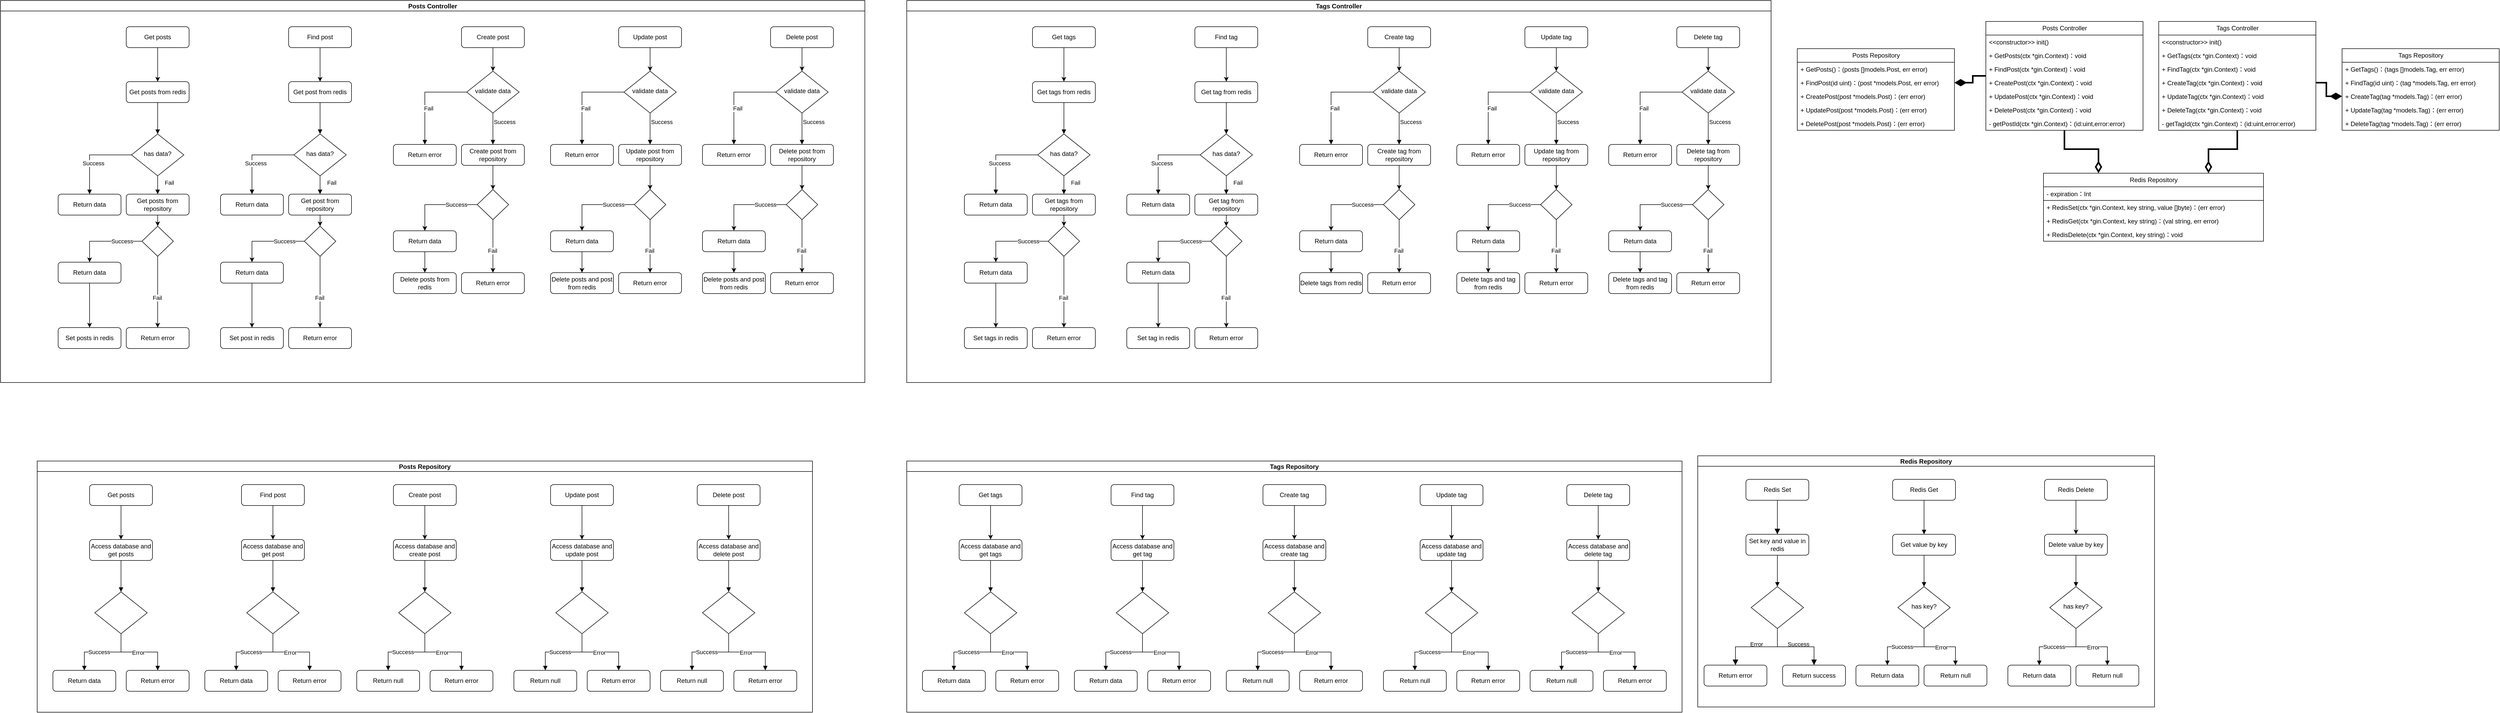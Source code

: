 <mxfile version="21.1.8" type="device">
  <diagram id="C5RBs43oDa-KdzZeNtuy" name="Page-1">
    <mxGraphModel dx="2577" dy="2071" grid="1" gridSize="10" guides="1" tooltips="1" connect="1" arrows="1" fold="1" page="1" pageScale="1" pageWidth="827" pageHeight="1169" math="0" shadow="0">
      <root>
        <mxCell id="WIyWlLk6GJQsqaUBKTNV-0" />
        <mxCell id="WIyWlLk6GJQsqaUBKTNV-1" parent="WIyWlLk6GJQsqaUBKTNV-0" />
        <mxCell id="dBIomlq2-YmWtFzMOmSG-50" value="Redis Repository" style="swimlane;startSize=20;" vertex="1" parent="WIyWlLk6GJQsqaUBKTNV-1">
          <mxGeometry x="2590" y="600" width="872" height="480" as="geometry" />
        </mxCell>
        <mxCell id="dBIomlq2-YmWtFzMOmSG-51" value="Redis Set" style="rounded=1;whiteSpace=wrap;html=1;fontSize=12;glass=0;strokeWidth=1;shadow=0;" vertex="1" parent="dBIomlq2-YmWtFzMOmSG-50">
          <mxGeometry x="92" y="45" width="120" height="40" as="geometry" />
        </mxCell>
        <mxCell id="dBIomlq2-YmWtFzMOmSG-52" value="" style="rhombus;whiteSpace=wrap;html=1;shadow=0;fontFamily=Helvetica;fontSize=12;align=center;strokeWidth=1;spacing=6;spacingTop=-4;" vertex="1" parent="dBIomlq2-YmWtFzMOmSG-50">
          <mxGeometry x="102" y="250" width="100" height="80" as="geometry" />
        </mxCell>
        <mxCell id="dBIomlq2-YmWtFzMOmSG-53" value="" style="rounded=0;html=1;jettySize=auto;orthogonalLoop=1;fontSize=11;endArrow=block;endFill=1;endSize=8;strokeWidth=1;shadow=0;labelBackgroundColor=none;edgeStyle=orthogonalEdgeStyle;entryX=0.5;entryY=0;entryDx=0;entryDy=0;" edge="1" parent="dBIomlq2-YmWtFzMOmSG-50" source="dBIomlq2-YmWtFzMOmSG-51" target="dBIomlq2-YmWtFzMOmSG-62">
          <mxGeometry relative="1" as="geometry" />
        </mxCell>
        <mxCell id="dBIomlq2-YmWtFzMOmSG-54" value="Return error" style="rounded=1;whiteSpace=wrap;html=1;fontSize=12;glass=0;strokeWidth=1;shadow=0;" vertex="1" parent="dBIomlq2-YmWtFzMOmSG-50">
          <mxGeometry x="12" y="400" width="120" height="40" as="geometry" />
        </mxCell>
        <mxCell id="dBIomlq2-YmWtFzMOmSG-55" value="Error" style="edgeStyle=orthogonalEdgeStyle;rounded=0;html=1;jettySize=auto;orthogonalLoop=1;fontSize=11;endArrow=block;endFill=1;endSize=8;strokeWidth=1;shadow=0;labelBackgroundColor=none;exitX=0.5;exitY=1;exitDx=0;exitDy=0;" edge="1" parent="dBIomlq2-YmWtFzMOmSG-50" source="dBIomlq2-YmWtFzMOmSG-52" target="dBIomlq2-YmWtFzMOmSG-54">
          <mxGeometry y="-5" relative="1" as="geometry">
            <mxPoint as="offset" />
          </mxGeometry>
        </mxCell>
        <mxCell id="dBIomlq2-YmWtFzMOmSG-56" value="Success" style="rounded=0;html=1;jettySize=auto;orthogonalLoop=1;fontSize=11;endArrow=block;endFill=1;endSize=8;strokeWidth=1;shadow=0;labelBackgroundColor=none;edgeStyle=orthogonalEdgeStyle;align=center;entryX=0.5;entryY=0;entryDx=0;entryDy=0;" edge="1" parent="dBIomlq2-YmWtFzMOmSG-50" source="dBIomlq2-YmWtFzMOmSG-52" target="dBIomlq2-YmWtFzMOmSG-63">
          <mxGeometry x="0.071" y="5" relative="1" as="geometry">
            <mxPoint as="offset" />
            <mxPoint x="192" y="400" as="targetPoint" />
          </mxGeometry>
        </mxCell>
        <mxCell id="dBIomlq2-YmWtFzMOmSG-57" value="" style="edgeStyle=orthogonalEdgeStyle;rounded=0;orthogonalLoop=1;jettySize=auto;html=1;endArrow=block;endFill=1;" edge="1" parent="dBIomlq2-YmWtFzMOmSG-50" source="dBIomlq2-YmWtFzMOmSG-58" target="dBIomlq2-YmWtFzMOmSG-65">
          <mxGeometry relative="1" as="geometry" />
        </mxCell>
        <mxCell id="dBIomlq2-YmWtFzMOmSG-58" value="Redis Get" style="rounded=1;whiteSpace=wrap;html=1;fontSize=12;glass=0;strokeWidth=1;shadow=0;" vertex="1" parent="dBIomlq2-YmWtFzMOmSG-50">
          <mxGeometry x="372" y="45" width="120" height="40" as="geometry" />
        </mxCell>
        <mxCell id="dBIomlq2-YmWtFzMOmSG-59" style="edgeStyle=orthogonalEdgeStyle;rounded=0;orthogonalLoop=1;jettySize=auto;html=1;" edge="1" parent="dBIomlq2-YmWtFzMOmSG-50" source="dBIomlq2-YmWtFzMOmSG-60" target="dBIomlq2-YmWtFzMOmSG-73">
          <mxGeometry relative="1" as="geometry" />
        </mxCell>
        <mxCell id="dBIomlq2-YmWtFzMOmSG-60" value="Redis Delete" style="rounded=1;whiteSpace=wrap;html=1;fontSize=12;glass=0;strokeWidth=1;shadow=0;" vertex="1" parent="dBIomlq2-YmWtFzMOmSG-50">
          <mxGeometry x="662" y="45" width="120" height="40" as="geometry" />
        </mxCell>
        <mxCell id="dBIomlq2-YmWtFzMOmSG-61" style="edgeStyle=orthogonalEdgeStyle;rounded=0;orthogonalLoop=1;jettySize=auto;html=1;entryX=0.5;entryY=0;entryDx=0;entryDy=0;endArrow=block;endFill=1;" edge="1" parent="dBIomlq2-YmWtFzMOmSG-50" source="dBIomlq2-YmWtFzMOmSG-62" target="dBIomlq2-YmWtFzMOmSG-52">
          <mxGeometry relative="1" as="geometry" />
        </mxCell>
        <mxCell id="dBIomlq2-YmWtFzMOmSG-62" value="Set key and value in redis" style="rounded=1;whiteSpace=wrap;html=1;fontSize=12;glass=0;strokeWidth=1;shadow=0;" vertex="1" parent="dBIomlq2-YmWtFzMOmSG-50">
          <mxGeometry x="92" y="150" width="120" height="40" as="geometry" />
        </mxCell>
        <mxCell id="dBIomlq2-YmWtFzMOmSG-63" value="Return success" style="rounded=1;whiteSpace=wrap;html=1;fontSize=12;glass=0;strokeWidth=1;shadow=0;" vertex="1" parent="dBIomlq2-YmWtFzMOmSG-50">
          <mxGeometry x="162" y="400" width="120" height="40" as="geometry" />
        </mxCell>
        <mxCell id="dBIomlq2-YmWtFzMOmSG-64" value="" style="edgeStyle=orthogonalEdgeStyle;rounded=0;orthogonalLoop=1;jettySize=auto;html=1;entryX=0.5;entryY=0;entryDx=0;entryDy=0;endArrow=block;endFill=1;" edge="1" parent="dBIomlq2-YmWtFzMOmSG-50" source="dBIomlq2-YmWtFzMOmSG-65" target="dBIomlq2-YmWtFzMOmSG-70">
          <mxGeometry relative="1" as="geometry">
            <mxPoint x="432" y="250" as="targetPoint" />
          </mxGeometry>
        </mxCell>
        <mxCell id="dBIomlq2-YmWtFzMOmSG-65" value="Get value by key" style="whiteSpace=wrap;html=1;rounded=1;glass=0;strokeWidth=1;shadow=0;" vertex="1" parent="dBIomlq2-YmWtFzMOmSG-50">
          <mxGeometry x="372" y="150" width="120" height="40" as="geometry" />
        </mxCell>
        <mxCell id="dBIomlq2-YmWtFzMOmSG-66" value="" style="edgeStyle=orthogonalEdgeStyle;rounded=0;orthogonalLoop=1;jettySize=auto;html=1;endArrow=block;endFill=1;" edge="1" parent="dBIomlq2-YmWtFzMOmSG-50" source="dBIomlq2-YmWtFzMOmSG-70" target="dBIomlq2-YmWtFzMOmSG-71">
          <mxGeometry relative="1" as="geometry">
            <mxPoint x="372" y="380.0" as="targetPoint" />
          </mxGeometry>
        </mxCell>
        <mxCell id="dBIomlq2-YmWtFzMOmSG-67" value="Success" style="edgeLabel;html=1;align=center;verticalAlign=middle;resizable=0;points=[];" vertex="1" connectable="0" parent="dBIomlq2-YmWtFzMOmSG-66">
          <mxGeometry x="0.217" y="-1" relative="1" as="geometry">
            <mxPoint x="8" y="1" as="offset" />
          </mxGeometry>
        </mxCell>
        <mxCell id="dBIomlq2-YmWtFzMOmSG-68" style="edgeStyle=orthogonalEdgeStyle;rounded=0;orthogonalLoop=1;jettySize=auto;html=1;exitX=0.5;exitY=1;exitDx=0;exitDy=0;endArrow=block;endFill=1;" edge="1" parent="dBIomlq2-YmWtFzMOmSG-50" source="dBIomlq2-YmWtFzMOmSG-70" target="dBIomlq2-YmWtFzMOmSG-72">
          <mxGeometry relative="1" as="geometry" />
        </mxCell>
        <mxCell id="dBIomlq2-YmWtFzMOmSG-69" value="Error" style="edgeLabel;html=1;align=center;verticalAlign=middle;resizable=0;points=[];" vertex="1" connectable="0" parent="dBIomlq2-YmWtFzMOmSG-68">
          <mxGeometry x="-0.549" y="2" relative="1" as="geometry">
            <mxPoint x="31" y="6" as="offset" />
          </mxGeometry>
        </mxCell>
        <mxCell id="dBIomlq2-YmWtFzMOmSG-70" value="has key?" style="rhombus;whiteSpace=wrap;html=1;shadow=0;fontFamily=Helvetica;fontSize=12;align=center;strokeWidth=1;spacing=6;spacingTop=-4;" vertex="1" parent="dBIomlq2-YmWtFzMOmSG-50">
          <mxGeometry x="382" y="250" width="100" height="80" as="geometry" />
        </mxCell>
        <mxCell id="dBIomlq2-YmWtFzMOmSG-71" value="Return data" style="rounded=1;whiteSpace=wrap;html=1;fontSize=12;glass=0;strokeWidth=1;shadow=0;" vertex="1" parent="dBIomlq2-YmWtFzMOmSG-50">
          <mxGeometry x="302" y="400" width="120" height="40" as="geometry" />
        </mxCell>
        <mxCell id="dBIomlq2-YmWtFzMOmSG-72" value="Return null" style="rounded=1;whiteSpace=wrap;html=1;fontSize=12;glass=0;strokeWidth=1;shadow=0;" vertex="1" parent="dBIomlq2-YmWtFzMOmSG-50">
          <mxGeometry x="432" y="400" width="120" height="40" as="geometry" />
        </mxCell>
        <mxCell id="dBIomlq2-YmWtFzMOmSG-73" value="Delete value by key" style="whiteSpace=wrap;html=1;rounded=1;glass=0;strokeWidth=1;shadow=0;" vertex="1" parent="dBIomlq2-YmWtFzMOmSG-50">
          <mxGeometry x="662" y="150" width="120" height="40" as="geometry" />
        </mxCell>
        <mxCell id="dBIomlq2-YmWtFzMOmSG-74" value="has key?" style="rhombus;whiteSpace=wrap;html=1;shadow=0;fontFamily=Helvetica;fontSize=12;align=center;strokeWidth=1;spacing=6;spacingTop=-4;" vertex="1" parent="dBIomlq2-YmWtFzMOmSG-50">
          <mxGeometry x="672" y="250" width="100" height="80" as="geometry" />
        </mxCell>
        <mxCell id="dBIomlq2-YmWtFzMOmSG-75" value="" style="edgeStyle=orthogonalEdgeStyle;rounded=0;orthogonalLoop=1;jettySize=auto;html=1;entryX=0.5;entryY=0;entryDx=0;entryDy=0;endArrow=block;endFill=1;" edge="1" parent="dBIomlq2-YmWtFzMOmSG-50" source="dBIomlq2-YmWtFzMOmSG-73" target="dBIomlq2-YmWtFzMOmSG-74">
          <mxGeometry relative="1" as="geometry">
            <mxPoint x="722" y="250" as="targetPoint" />
          </mxGeometry>
        </mxCell>
        <mxCell id="dBIomlq2-YmWtFzMOmSG-76" value="Return data" style="rounded=1;whiteSpace=wrap;html=1;fontSize=12;glass=0;strokeWidth=1;shadow=0;" vertex="1" parent="dBIomlq2-YmWtFzMOmSG-50">
          <mxGeometry x="592" y="400" width="120" height="40" as="geometry" />
        </mxCell>
        <mxCell id="dBIomlq2-YmWtFzMOmSG-77" value="" style="edgeStyle=orthogonalEdgeStyle;rounded=0;orthogonalLoop=1;jettySize=auto;html=1;endArrow=block;endFill=1;" edge="1" parent="dBIomlq2-YmWtFzMOmSG-50" source="dBIomlq2-YmWtFzMOmSG-74" target="dBIomlq2-YmWtFzMOmSG-76">
          <mxGeometry relative="1" as="geometry">
            <mxPoint x="662" y="380.0" as="targetPoint" />
          </mxGeometry>
        </mxCell>
        <mxCell id="dBIomlq2-YmWtFzMOmSG-78" value="Success" style="edgeLabel;html=1;align=center;verticalAlign=middle;resizable=0;points=[];" vertex="1" connectable="0" parent="dBIomlq2-YmWtFzMOmSG-77">
          <mxGeometry x="0.217" y="-1" relative="1" as="geometry">
            <mxPoint x="8" y="1" as="offset" />
          </mxGeometry>
        </mxCell>
        <mxCell id="dBIomlq2-YmWtFzMOmSG-79" value="Return null" style="rounded=1;whiteSpace=wrap;html=1;fontSize=12;glass=0;strokeWidth=1;shadow=0;" vertex="1" parent="dBIomlq2-YmWtFzMOmSG-50">
          <mxGeometry x="722" y="400" width="120" height="40" as="geometry" />
        </mxCell>
        <mxCell id="dBIomlq2-YmWtFzMOmSG-80" style="edgeStyle=orthogonalEdgeStyle;rounded=0;orthogonalLoop=1;jettySize=auto;html=1;exitX=0.5;exitY=1;exitDx=0;exitDy=0;endArrow=block;endFill=1;" edge="1" parent="dBIomlq2-YmWtFzMOmSG-50" source="dBIomlq2-YmWtFzMOmSG-74" target="dBIomlq2-YmWtFzMOmSG-79">
          <mxGeometry relative="1" as="geometry" />
        </mxCell>
        <mxCell id="dBIomlq2-YmWtFzMOmSG-81" value="Error" style="edgeLabel;html=1;align=center;verticalAlign=middle;resizable=0;points=[];" vertex="1" connectable="0" parent="dBIomlq2-YmWtFzMOmSG-80">
          <mxGeometry x="-0.549" y="2" relative="1" as="geometry">
            <mxPoint x="31" y="6" as="offset" />
          </mxGeometry>
        </mxCell>
        <mxCell id="dBIomlq2-YmWtFzMOmSG-82" value="Tags Repository" style="swimlane;startSize=20;" vertex="1" parent="WIyWlLk6GJQsqaUBKTNV-1">
          <mxGeometry x="1080" y="610" width="1480" height="480" as="geometry" />
        </mxCell>
        <mxCell id="dBIomlq2-YmWtFzMOmSG-84" value="Get tags" style="rounded=1;whiteSpace=wrap;html=1;fontSize=12;glass=0;strokeWidth=1;shadow=0;" vertex="1" parent="dBIomlq2-YmWtFzMOmSG-82">
          <mxGeometry x="100" y="45" width="120" height="40" as="geometry" />
        </mxCell>
        <mxCell id="dBIomlq2-YmWtFzMOmSG-85" value="Access database and get tags" style="whiteSpace=wrap;html=1;rounded=1;glass=0;strokeWidth=1;shadow=0;" vertex="1" parent="dBIomlq2-YmWtFzMOmSG-82">
          <mxGeometry x="100" y="150" width="120" height="40" as="geometry" />
        </mxCell>
        <mxCell id="dBIomlq2-YmWtFzMOmSG-83" style="edgeStyle=orthogonalEdgeStyle;rounded=0;orthogonalLoop=1;jettySize=auto;html=1;" edge="1" parent="dBIomlq2-YmWtFzMOmSG-82" source="dBIomlq2-YmWtFzMOmSG-84" target="dBIomlq2-YmWtFzMOmSG-85">
          <mxGeometry relative="1" as="geometry" />
        </mxCell>
        <mxCell id="dBIomlq2-YmWtFzMOmSG-86" value="" style="rhombus;whiteSpace=wrap;html=1;shadow=0;fontFamily=Helvetica;fontSize=12;align=center;strokeWidth=1;spacing=6;spacingTop=-4;" vertex="1" parent="dBIomlq2-YmWtFzMOmSG-82">
          <mxGeometry x="110" y="250" width="100" height="80" as="geometry" />
        </mxCell>
        <mxCell id="dBIomlq2-YmWtFzMOmSG-87" value="" style="edgeStyle=orthogonalEdgeStyle;rounded=0;orthogonalLoop=1;jettySize=auto;html=1;entryX=0.5;entryY=0;entryDx=0;entryDy=0;endArrow=block;endFill=1;" edge="1" parent="dBIomlq2-YmWtFzMOmSG-82" source="dBIomlq2-YmWtFzMOmSG-85" target="dBIomlq2-YmWtFzMOmSG-86">
          <mxGeometry relative="1" as="geometry">
            <mxPoint x="160" y="250" as="targetPoint" />
          </mxGeometry>
        </mxCell>
        <mxCell id="dBIomlq2-YmWtFzMOmSG-88" value="Return data" style="rounded=1;whiteSpace=wrap;html=1;fontSize=12;glass=0;strokeWidth=1;shadow=0;" vertex="1" parent="dBIomlq2-YmWtFzMOmSG-82">
          <mxGeometry x="30" y="400" width="120" height="40" as="geometry" />
        </mxCell>
        <mxCell id="dBIomlq2-YmWtFzMOmSG-89" value="" style="edgeStyle=orthogonalEdgeStyle;rounded=0;orthogonalLoop=1;jettySize=auto;html=1;endArrow=block;endFill=1;" edge="1" parent="dBIomlq2-YmWtFzMOmSG-82" source="dBIomlq2-YmWtFzMOmSG-86" target="dBIomlq2-YmWtFzMOmSG-88">
          <mxGeometry relative="1" as="geometry">
            <mxPoint x="100" y="380.0" as="targetPoint" />
          </mxGeometry>
        </mxCell>
        <mxCell id="dBIomlq2-YmWtFzMOmSG-90" value="Success" style="edgeLabel;html=1;align=center;verticalAlign=middle;resizable=0;points=[];" vertex="1" connectable="0" parent="dBIomlq2-YmWtFzMOmSG-89">
          <mxGeometry x="0.217" y="-1" relative="1" as="geometry">
            <mxPoint x="8" y="1" as="offset" />
          </mxGeometry>
        </mxCell>
        <mxCell id="dBIomlq2-YmWtFzMOmSG-91" value="Return error" style="rounded=1;whiteSpace=wrap;html=1;fontSize=12;glass=0;strokeWidth=1;shadow=0;" vertex="1" parent="dBIomlq2-YmWtFzMOmSG-82">
          <mxGeometry x="170" y="400" width="120" height="40" as="geometry" />
        </mxCell>
        <mxCell id="dBIomlq2-YmWtFzMOmSG-92" style="edgeStyle=orthogonalEdgeStyle;rounded=0;orthogonalLoop=1;jettySize=auto;html=1;exitX=0.5;exitY=1;exitDx=0;exitDy=0;endArrow=block;endFill=1;" edge="1" parent="dBIomlq2-YmWtFzMOmSG-82" source="dBIomlq2-YmWtFzMOmSG-86" target="dBIomlq2-YmWtFzMOmSG-91">
          <mxGeometry relative="1" as="geometry" />
        </mxCell>
        <mxCell id="dBIomlq2-YmWtFzMOmSG-93" value="Error" style="edgeLabel;html=1;align=center;verticalAlign=middle;resizable=0;points=[];" vertex="1" connectable="0" parent="dBIomlq2-YmWtFzMOmSG-92">
          <mxGeometry x="-0.549" y="2" relative="1" as="geometry">
            <mxPoint x="31" y="4" as="offset" />
          </mxGeometry>
        </mxCell>
        <mxCell id="dBIomlq2-YmWtFzMOmSG-94" value="Find tag" style="rounded=1;whiteSpace=wrap;html=1;fontSize=12;glass=0;strokeWidth=1;shadow=0;" vertex="1" parent="dBIomlq2-YmWtFzMOmSG-82">
          <mxGeometry x="390" y="45" width="120" height="40" as="geometry" />
        </mxCell>
        <mxCell id="dBIomlq2-YmWtFzMOmSG-95" value="Access database and get tag" style="whiteSpace=wrap;html=1;rounded=1;glass=0;strokeWidth=1;shadow=0;" vertex="1" parent="dBIomlq2-YmWtFzMOmSG-82">
          <mxGeometry x="390" y="150" width="120" height="40" as="geometry" />
        </mxCell>
        <mxCell id="dBIomlq2-YmWtFzMOmSG-96" style="edgeStyle=orthogonalEdgeStyle;rounded=0;orthogonalLoop=1;jettySize=auto;html=1;" edge="1" parent="dBIomlq2-YmWtFzMOmSG-82" source="dBIomlq2-YmWtFzMOmSG-94" target="dBIomlq2-YmWtFzMOmSG-95">
          <mxGeometry relative="1" as="geometry" />
        </mxCell>
        <mxCell id="dBIomlq2-YmWtFzMOmSG-97" value="" style="rhombus;whiteSpace=wrap;html=1;shadow=0;fontFamily=Helvetica;fontSize=12;align=center;strokeWidth=1;spacing=6;spacingTop=-4;" vertex="1" parent="dBIomlq2-YmWtFzMOmSG-82">
          <mxGeometry x="400" y="250" width="100" height="80" as="geometry" />
        </mxCell>
        <mxCell id="dBIomlq2-YmWtFzMOmSG-98" value="" style="edgeStyle=orthogonalEdgeStyle;rounded=0;orthogonalLoop=1;jettySize=auto;html=1;entryX=0.5;entryY=0;entryDx=0;entryDy=0;endArrow=block;endFill=1;" edge="1" parent="dBIomlq2-YmWtFzMOmSG-82" source="dBIomlq2-YmWtFzMOmSG-95" target="dBIomlq2-YmWtFzMOmSG-97">
          <mxGeometry relative="1" as="geometry">
            <mxPoint x="450" y="250" as="targetPoint" />
          </mxGeometry>
        </mxCell>
        <mxCell id="dBIomlq2-YmWtFzMOmSG-99" value="Return data" style="rounded=1;whiteSpace=wrap;html=1;fontSize=12;glass=0;strokeWidth=1;shadow=0;" vertex="1" parent="dBIomlq2-YmWtFzMOmSG-82">
          <mxGeometry x="320" y="400" width="120" height="40" as="geometry" />
        </mxCell>
        <mxCell id="dBIomlq2-YmWtFzMOmSG-100" value="" style="edgeStyle=orthogonalEdgeStyle;rounded=0;orthogonalLoop=1;jettySize=auto;html=1;endArrow=block;endFill=1;" edge="1" parent="dBIomlq2-YmWtFzMOmSG-82" source="dBIomlq2-YmWtFzMOmSG-97" target="dBIomlq2-YmWtFzMOmSG-99">
          <mxGeometry relative="1" as="geometry">
            <mxPoint x="390" y="380.0" as="targetPoint" />
          </mxGeometry>
        </mxCell>
        <mxCell id="dBIomlq2-YmWtFzMOmSG-101" value="Success" style="edgeLabel;html=1;align=center;verticalAlign=middle;resizable=0;points=[];" vertex="1" connectable="0" parent="dBIomlq2-YmWtFzMOmSG-100">
          <mxGeometry x="0.217" y="-1" relative="1" as="geometry">
            <mxPoint x="8" y="1" as="offset" />
          </mxGeometry>
        </mxCell>
        <mxCell id="dBIomlq2-YmWtFzMOmSG-102" value="Return error" style="rounded=1;whiteSpace=wrap;html=1;fontSize=12;glass=0;strokeWidth=1;shadow=0;" vertex="1" parent="dBIomlq2-YmWtFzMOmSG-82">
          <mxGeometry x="460" y="400" width="120" height="40" as="geometry" />
        </mxCell>
        <mxCell id="dBIomlq2-YmWtFzMOmSG-103" style="edgeStyle=orthogonalEdgeStyle;rounded=0;orthogonalLoop=1;jettySize=auto;html=1;exitX=0.5;exitY=1;exitDx=0;exitDy=0;endArrow=block;endFill=1;" edge="1" parent="dBIomlq2-YmWtFzMOmSG-82" source="dBIomlq2-YmWtFzMOmSG-97" target="dBIomlq2-YmWtFzMOmSG-102">
          <mxGeometry relative="1" as="geometry" />
        </mxCell>
        <mxCell id="dBIomlq2-YmWtFzMOmSG-104" value="Error" style="edgeLabel;html=1;align=center;verticalAlign=middle;resizable=0;points=[];" vertex="1" connectable="0" parent="dBIomlq2-YmWtFzMOmSG-103">
          <mxGeometry x="-0.549" y="2" relative="1" as="geometry">
            <mxPoint x="31" y="4" as="offset" />
          </mxGeometry>
        </mxCell>
        <mxCell id="dBIomlq2-YmWtFzMOmSG-105" value="Create tag" style="rounded=1;whiteSpace=wrap;html=1;fontSize=12;glass=0;strokeWidth=1;shadow=0;" vertex="1" parent="dBIomlq2-YmWtFzMOmSG-82">
          <mxGeometry x="680" y="45" width="120" height="40" as="geometry" />
        </mxCell>
        <mxCell id="dBIomlq2-YmWtFzMOmSG-106" value="Access database and create tag" style="whiteSpace=wrap;html=1;rounded=1;glass=0;strokeWidth=1;shadow=0;" vertex="1" parent="dBIomlq2-YmWtFzMOmSG-82">
          <mxGeometry x="680" y="150" width="120" height="40" as="geometry" />
        </mxCell>
        <mxCell id="dBIomlq2-YmWtFzMOmSG-107" style="edgeStyle=orthogonalEdgeStyle;rounded=0;orthogonalLoop=1;jettySize=auto;html=1;" edge="1" parent="dBIomlq2-YmWtFzMOmSG-82" source="dBIomlq2-YmWtFzMOmSG-105" target="dBIomlq2-YmWtFzMOmSG-106">
          <mxGeometry relative="1" as="geometry" />
        </mxCell>
        <mxCell id="dBIomlq2-YmWtFzMOmSG-108" value="" style="rhombus;whiteSpace=wrap;html=1;shadow=0;fontFamily=Helvetica;fontSize=12;align=center;strokeWidth=1;spacing=6;spacingTop=-4;" vertex="1" parent="dBIomlq2-YmWtFzMOmSG-82">
          <mxGeometry x="690" y="250" width="100" height="80" as="geometry" />
        </mxCell>
        <mxCell id="dBIomlq2-YmWtFzMOmSG-109" value="" style="edgeStyle=orthogonalEdgeStyle;rounded=0;orthogonalLoop=1;jettySize=auto;html=1;entryX=0.5;entryY=0;entryDx=0;entryDy=0;endArrow=block;endFill=1;" edge="1" parent="dBIomlq2-YmWtFzMOmSG-82" source="dBIomlq2-YmWtFzMOmSG-106" target="dBIomlq2-YmWtFzMOmSG-108">
          <mxGeometry relative="1" as="geometry">
            <mxPoint x="740" y="250" as="targetPoint" />
          </mxGeometry>
        </mxCell>
        <mxCell id="dBIomlq2-YmWtFzMOmSG-110" value="Return null" style="rounded=1;whiteSpace=wrap;html=1;fontSize=12;glass=0;strokeWidth=1;shadow=0;" vertex="1" parent="dBIomlq2-YmWtFzMOmSG-82">
          <mxGeometry x="610" y="400" width="120" height="40" as="geometry" />
        </mxCell>
        <mxCell id="dBIomlq2-YmWtFzMOmSG-111" value="" style="edgeStyle=orthogonalEdgeStyle;rounded=0;orthogonalLoop=1;jettySize=auto;html=1;endArrow=block;endFill=1;" edge="1" parent="dBIomlq2-YmWtFzMOmSG-82" source="dBIomlq2-YmWtFzMOmSG-108" target="dBIomlq2-YmWtFzMOmSG-110">
          <mxGeometry relative="1" as="geometry">
            <mxPoint x="680" y="380.0" as="targetPoint" />
          </mxGeometry>
        </mxCell>
        <mxCell id="dBIomlq2-YmWtFzMOmSG-112" value="Success" style="edgeLabel;html=1;align=center;verticalAlign=middle;resizable=0;points=[];" vertex="1" connectable="0" parent="dBIomlq2-YmWtFzMOmSG-111">
          <mxGeometry x="0.217" y="-1" relative="1" as="geometry">
            <mxPoint x="8" y="1" as="offset" />
          </mxGeometry>
        </mxCell>
        <mxCell id="dBIomlq2-YmWtFzMOmSG-113" value="Return error" style="rounded=1;whiteSpace=wrap;html=1;fontSize=12;glass=0;strokeWidth=1;shadow=0;" vertex="1" parent="dBIomlq2-YmWtFzMOmSG-82">
          <mxGeometry x="750" y="400" width="120" height="40" as="geometry" />
        </mxCell>
        <mxCell id="dBIomlq2-YmWtFzMOmSG-114" style="edgeStyle=orthogonalEdgeStyle;rounded=0;orthogonalLoop=1;jettySize=auto;html=1;exitX=0.5;exitY=1;exitDx=0;exitDy=0;endArrow=block;endFill=1;" edge="1" parent="dBIomlq2-YmWtFzMOmSG-82" source="dBIomlq2-YmWtFzMOmSG-108" target="dBIomlq2-YmWtFzMOmSG-113">
          <mxGeometry relative="1" as="geometry" />
        </mxCell>
        <mxCell id="dBIomlq2-YmWtFzMOmSG-115" value="Error" style="edgeLabel;html=1;align=center;verticalAlign=middle;resizable=0;points=[];" vertex="1" connectable="0" parent="dBIomlq2-YmWtFzMOmSG-114">
          <mxGeometry x="-0.549" y="2" relative="1" as="geometry">
            <mxPoint x="31" y="4" as="offset" />
          </mxGeometry>
        </mxCell>
        <mxCell id="dBIomlq2-YmWtFzMOmSG-116" value="Update tag" style="rounded=1;whiteSpace=wrap;html=1;fontSize=12;glass=0;strokeWidth=1;shadow=0;" vertex="1" parent="dBIomlq2-YmWtFzMOmSG-82">
          <mxGeometry x="980" y="45" width="120" height="40" as="geometry" />
        </mxCell>
        <mxCell id="dBIomlq2-YmWtFzMOmSG-117" value="Access database and update tag" style="whiteSpace=wrap;html=1;rounded=1;glass=0;strokeWidth=1;shadow=0;" vertex="1" parent="dBIomlq2-YmWtFzMOmSG-82">
          <mxGeometry x="980" y="150" width="120" height="40" as="geometry" />
        </mxCell>
        <mxCell id="dBIomlq2-YmWtFzMOmSG-118" style="edgeStyle=orthogonalEdgeStyle;rounded=0;orthogonalLoop=1;jettySize=auto;html=1;" edge="1" parent="dBIomlq2-YmWtFzMOmSG-82" source="dBIomlq2-YmWtFzMOmSG-116" target="dBIomlq2-YmWtFzMOmSG-117">
          <mxGeometry relative="1" as="geometry" />
        </mxCell>
        <mxCell id="dBIomlq2-YmWtFzMOmSG-119" value="" style="rhombus;whiteSpace=wrap;html=1;shadow=0;fontFamily=Helvetica;fontSize=12;align=center;strokeWidth=1;spacing=6;spacingTop=-4;" vertex="1" parent="dBIomlq2-YmWtFzMOmSG-82">
          <mxGeometry x="990" y="250" width="100" height="80" as="geometry" />
        </mxCell>
        <mxCell id="dBIomlq2-YmWtFzMOmSG-120" value="" style="edgeStyle=orthogonalEdgeStyle;rounded=0;orthogonalLoop=1;jettySize=auto;html=1;entryX=0.5;entryY=0;entryDx=0;entryDy=0;endArrow=block;endFill=1;" edge="1" parent="dBIomlq2-YmWtFzMOmSG-82" source="dBIomlq2-YmWtFzMOmSG-117" target="dBIomlq2-YmWtFzMOmSG-119">
          <mxGeometry relative="1" as="geometry">
            <mxPoint x="1040" y="250" as="targetPoint" />
          </mxGeometry>
        </mxCell>
        <mxCell id="dBIomlq2-YmWtFzMOmSG-121" value="Return null" style="rounded=1;whiteSpace=wrap;html=1;fontSize=12;glass=0;strokeWidth=1;shadow=0;" vertex="1" parent="dBIomlq2-YmWtFzMOmSG-82">
          <mxGeometry x="910" y="400" width="120" height="40" as="geometry" />
        </mxCell>
        <mxCell id="dBIomlq2-YmWtFzMOmSG-122" value="" style="edgeStyle=orthogonalEdgeStyle;rounded=0;orthogonalLoop=1;jettySize=auto;html=1;endArrow=block;endFill=1;" edge="1" parent="dBIomlq2-YmWtFzMOmSG-82" source="dBIomlq2-YmWtFzMOmSG-119" target="dBIomlq2-YmWtFzMOmSG-121">
          <mxGeometry relative="1" as="geometry">
            <mxPoint x="980" y="380.0" as="targetPoint" />
          </mxGeometry>
        </mxCell>
        <mxCell id="dBIomlq2-YmWtFzMOmSG-123" value="Success" style="edgeLabel;html=1;align=center;verticalAlign=middle;resizable=0;points=[];" vertex="1" connectable="0" parent="dBIomlq2-YmWtFzMOmSG-122">
          <mxGeometry x="0.217" y="-1" relative="1" as="geometry">
            <mxPoint x="8" y="1" as="offset" />
          </mxGeometry>
        </mxCell>
        <mxCell id="dBIomlq2-YmWtFzMOmSG-124" value="Return error" style="rounded=1;whiteSpace=wrap;html=1;fontSize=12;glass=0;strokeWidth=1;shadow=0;" vertex="1" parent="dBIomlq2-YmWtFzMOmSG-82">
          <mxGeometry x="1050" y="400" width="120" height="40" as="geometry" />
        </mxCell>
        <mxCell id="dBIomlq2-YmWtFzMOmSG-125" style="edgeStyle=orthogonalEdgeStyle;rounded=0;orthogonalLoop=1;jettySize=auto;html=1;exitX=0.5;exitY=1;exitDx=0;exitDy=0;endArrow=block;endFill=1;" edge="1" parent="dBIomlq2-YmWtFzMOmSG-82" source="dBIomlq2-YmWtFzMOmSG-119" target="dBIomlq2-YmWtFzMOmSG-124">
          <mxGeometry relative="1" as="geometry" />
        </mxCell>
        <mxCell id="dBIomlq2-YmWtFzMOmSG-126" value="Error" style="edgeLabel;html=1;align=center;verticalAlign=middle;resizable=0;points=[];" vertex="1" connectable="0" parent="dBIomlq2-YmWtFzMOmSG-125">
          <mxGeometry x="-0.549" y="2" relative="1" as="geometry">
            <mxPoint x="31" y="4" as="offset" />
          </mxGeometry>
        </mxCell>
        <mxCell id="dBIomlq2-YmWtFzMOmSG-127" value="Delete tag" style="rounded=1;whiteSpace=wrap;html=1;fontSize=12;glass=0;strokeWidth=1;shadow=0;" vertex="1" parent="dBIomlq2-YmWtFzMOmSG-82">
          <mxGeometry x="1260" y="45" width="120" height="40" as="geometry" />
        </mxCell>
        <mxCell id="dBIomlq2-YmWtFzMOmSG-128" value="Access database and delete tag" style="whiteSpace=wrap;html=1;rounded=1;glass=0;strokeWidth=1;shadow=0;" vertex="1" parent="dBIomlq2-YmWtFzMOmSG-82">
          <mxGeometry x="1260" y="150" width="120" height="40" as="geometry" />
        </mxCell>
        <mxCell id="dBIomlq2-YmWtFzMOmSG-129" style="edgeStyle=orthogonalEdgeStyle;rounded=0;orthogonalLoop=1;jettySize=auto;html=1;" edge="1" parent="dBIomlq2-YmWtFzMOmSG-82" source="dBIomlq2-YmWtFzMOmSG-127" target="dBIomlq2-YmWtFzMOmSG-128">
          <mxGeometry relative="1" as="geometry" />
        </mxCell>
        <mxCell id="dBIomlq2-YmWtFzMOmSG-130" value="" style="rhombus;whiteSpace=wrap;html=1;shadow=0;fontFamily=Helvetica;fontSize=12;align=center;strokeWidth=1;spacing=6;spacingTop=-4;" vertex="1" parent="dBIomlq2-YmWtFzMOmSG-82">
          <mxGeometry x="1270" y="250" width="100" height="80" as="geometry" />
        </mxCell>
        <mxCell id="dBIomlq2-YmWtFzMOmSG-131" value="" style="edgeStyle=orthogonalEdgeStyle;rounded=0;orthogonalLoop=1;jettySize=auto;html=1;entryX=0.5;entryY=0;entryDx=0;entryDy=0;endArrow=block;endFill=1;" edge="1" parent="dBIomlq2-YmWtFzMOmSG-82" source="dBIomlq2-YmWtFzMOmSG-128" target="dBIomlq2-YmWtFzMOmSG-130">
          <mxGeometry relative="1" as="geometry">
            <mxPoint x="1320" y="250" as="targetPoint" />
          </mxGeometry>
        </mxCell>
        <mxCell id="dBIomlq2-YmWtFzMOmSG-132" value="Return null" style="rounded=1;whiteSpace=wrap;html=1;fontSize=12;glass=0;strokeWidth=1;shadow=0;" vertex="1" parent="dBIomlq2-YmWtFzMOmSG-82">
          <mxGeometry x="1190" y="400" width="120" height="40" as="geometry" />
        </mxCell>
        <mxCell id="dBIomlq2-YmWtFzMOmSG-133" value="" style="edgeStyle=orthogonalEdgeStyle;rounded=0;orthogonalLoop=1;jettySize=auto;html=1;endArrow=block;endFill=1;" edge="1" parent="dBIomlq2-YmWtFzMOmSG-82" source="dBIomlq2-YmWtFzMOmSG-130" target="dBIomlq2-YmWtFzMOmSG-132">
          <mxGeometry relative="1" as="geometry">
            <mxPoint x="1260" y="380.0" as="targetPoint" />
          </mxGeometry>
        </mxCell>
        <mxCell id="dBIomlq2-YmWtFzMOmSG-134" value="Success" style="edgeLabel;html=1;align=center;verticalAlign=middle;resizable=0;points=[];" vertex="1" connectable="0" parent="dBIomlq2-YmWtFzMOmSG-133">
          <mxGeometry x="0.217" y="-1" relative="1" as="geometry">
            <mxPoint x="8" y="1" as="offset" />
          </mxGeometry>
        </mxCell>
        <mxCell id="dBIomlq2-YmWtFzMOmSG-135" value="Return error" style="rounded=1;whiteSpace=wrap;html=1;fontSize=12;glass=0;strokeWidth=1;shadow=0;" vertex="1" parent="dBIomlq2-YmWtFzMOmSG-82">
          <mxGeometry x="1330" y="400" width="120" height="40" as="geometry" />
        </mxCell>
        <mxCell id="dBIomlq2-YmWtFzMOmSG-136" style="edgeStyle=orthogonalEdgeStyle;rounded=0;orthogonalLoop=1;jettySize=auto;html=1;exitX=0.5;exitY=1;exitDx=0;exitDy=0;endArrow=block;endFill=1;" edge="1" parent="dBIomlq2-YmWtFzMOmSG-82" source="dBIomlq2-YmWtFzMOmSG-130" target="dBIomlq2-YmWtFzMOmSG-135">
          <mxGeometry relative="1" as="geometry" />
        </mxCell>
        <mxCell id="dBIomlq2-YmWtFzMOmSG-137" value="Error" style="edgeLabel;html=1;align=center;verticalAlign=middle;resizable=0;points=[];" vertex="1" connectable="0" parent="dBIomlq2-YmWtFzMOmSG-136">
          <mxGeometry x="-0.549" y="2" relative="1" as="geometry">
            <mxPoint x="31" y="4" as="offset" />
          </mxGeometry>
        </mxCell>
        <mxCell id="dBIomlq2-YmWtFzMOmSG-138" value="Tags Controller" style="swimlane;startSize=20;" vertex="1" parent="WIyWlLk6GJQsqaUBKTNV-1">
          <mxGeometry x="1080" y="-270" width="1650" height="730" as="geometry" />
        </mxCell>
        <mxCell id="dBIomlq2-YmWtFzMOmSG-196" value="Get tags" style="rounded=1;whiteSpace=wrap;html=1;fontSize=12;glass=0;strokeWidth=1;shadow=0;" vertex="1" parent="dBIomlq2-YmWtFzMOmSG-138">
          <mxGeometry x="240" y="50" width="120" height="40" as="geometry" />
        </mxCell>
        <mxCell id="dBIomlq2-YmWtFzMOmSG-197" value="Get tags from redis" style="whiteSpace=wrap;html=1;rounded=1;glass=0;strokeWidth=1;shadow=0;" vertex="1" parent="dBIomlq2-YmWtFzMOmSG-138">
          <mxGeometry x="240" y="155" width="120" height="40" as="geometry" />
        </mxCell>
        <mxCell id="dBIomlq2-YmWtFzMOmSG-198" style="edgeStyle=orthogonalEdgeStyle;rounded=0;orthogonalLoop=1;jettySize=auto;html=1;" edge="1" parent="dBIomlq2-YmWtFzMOmSG-138" source="dBIomlq2-YmWtFzMOmSG-196" target="dBIomlq2-YmWtFzMOmSG-197">
          <mxGeometry relative="1" as="geometry" />
        </mxCell>
        <mxCell id="dBIomlq2-YmWtFzMOmSG-199" value="has data?" style="rhombus;whiteSpace=wrap;html=1;shadow=0;fontFamily=Helvetica;fontSize=12;align=center;strokeWidth=1;spacing=6;spacingTop=-4;" vertex="1" parent="dBIomlq2-YmWtFzMOmSG-138">
          <mxGeometry x="250" y="255" width="100" height="80" as="geometry" />
        </mxCell>
        <mxCell id="dBIomlq2-YmWtFzMOmSG-200" value="" style="edgeStyle=orthogonalEdgeStyle;rounded=0;orthogonalLoop=1;jettySize=auto;html=1;entryX=0.5;entryY=0;entryDx=0;entryDy=0;endArrow=block;endFill=1;" edge="1" parent="dBIomlq2-YmWtFzMOmSG-138" source="dBIomlq2-YmWtFzMOmSG-197" target="dBIomlq2-YmWtFzMOmSG-199">
          <mxGeometry relative="1" as="geometry">
            <mxPoint x="160" y="255" as="targetPoint" />
          </mxGeometry>
        </mxCell>
        <mxCell id="dBIomlq2-YmWtFzMOmSG-211" style="edgeStyle=orthogonalEdgeStyle;rounded=0;orthogonalLoop=1;jettySize=auto;html=1;" edge="1" parent="dBIomlq2-YmWtFzMOmSG-138" source="dBIomlq2-YmWtFzMOmSG-204" target="dBIomlq2-YmWtFzMOmSG-210">
          <mxGeometry relative="1" as="geometry" />
        </mxCell>
        <mxCell id="dBIomlq2-YmWtFzMOmSG-204" value="Get tags from repository" style="rounded=1;whiteSpace=wrap;html=1;fontSize=12;glass=0;strokeWidth=1;shadow=0;" vertex="1" parent="dBIomlq2-YmWtFzMOmSG-138">
          <mxGeometry x="240" y="370" width="120" height="40" as="geometry" />
        </mxCell>
        <mxCell id="dBIomlq2-YmWtFzMOmSG-205" style="edgeStyle=orthogonalEdgeStyle;rounded=0;orthogonalLoop=1;jettySize=auto;html=1;endArrow=block;endFill=1;" edge="1" parent="dBIomlq2-YmWtFzMOmSG-138" source="dBIomlq2-YmWtFzMOmSG-199" target="dBIomlq2-YmWtFzMOmSG-204">
          <mxGeometry relative="1" as="geometry">
            <mxPoint x="-10" y="390" as="sourcePoint" />
          </mxGeometry>
        </mxCell>
        <mxCell id="dBIomlq2-YmWtFzMOmSG-206" value="Fail" style="edgeLabel;html=1;align=center;verticalAlign=middle;resizable=0;points=[];" vertex="1" connectable="0" parent="dBIomlq2-YmWtFzMOmSG-205">
          <mxGeometry x="-0.549" y="2" relative="1" as="geometry">
            <mxPoint x="20" y="3" as="offset" />
          </mxGeometry>
        </mxCell>
        <mxCell id="dBIomlq2-YmWtFzMOmSG-212" style="edgeStyle=orthogonalEdgeStyle;rounded=0;orthogonalLoop=1;jettySize=auto;html=1;entryX=0.5;entryY=0;entryDx=0;entryDy=0;" edge="1" parent="dBIomlq2-YmWtFzMOmSG-138" source="dBIomlq2-YmWtFzMOmSG-209" target="dBIomlq2-YmWtFzMOmSG-213">
          <mxGeometry relative="1" as="geometry">
            <mxPoint x="160" y="645" as="targetPoint" />
          </mxGeometry>
        </mxCell>
        <mxCell id="dBIomlq2-YmWtFzMOmSG-209" value="Return data" style="rounded=1;whiteSpace=wrap;html=1;fontSize=12;glass=0;strokeWidth=1;shadow=0;" vertex="1" parent="dBIomlq2-YmWtFzMOmSG-138">
          <mxGeometry x="110" y="500" width="120" height="40" as="geometry" />
        </mxCell>
        <mxCell id="dBIomlq2-YmWtFzMOmSG-214" style="edgeStyle=orthogonalEdgeStyle;rounded=0;orthogonalLoop=1;jettySize=auto;html=1;entryX=0.5;entryY=0;entryDx=0;entryDy=0;" edge="1" parent="dBIomlq2-YmWtFzMOmSG-138" source="dBIomlq2-YmWtFzMOmSG-210" target="dBIomlq2-YmWtFzMOmSG-209">
          <mxGeometry relative="1" as="geometry" />
        </mxCell>
        <mxCell id="dBIomlq2-YmWtFzMOmSG-218" value="Success" style="edgeLabel;html=1;align=center;verticalAlign=middle;resizable=0;points=[];" vertex="1" connectable="0" parent="dBIomlq2-YmWtFzMOmSG-214">
          <mxGeometry x="-0.457" relative="1" as="geometry">
            <mxPoint as="offset" />
          </mxGeometry>
        </mxCell>
        <mxCell id="dBIomlq2-YmWtFzMOmSG-216" style="edgeStyle=orthogonalEdgeStyle;rounded=0;orthogonalLoop=1;jettySize=auto;html=1;entryX=0.5;entryY=0;entryDx=0;entryDy=0;" edge="1" parent="dBIomlq2-YmWtFzMOmSG-138" source="dBIomlq2-YmWtFzMOmSG-210" target="dBIomlq2-YmWtFzMOmSG-215">
          <mxGeometry relative="1" as="geometry" />
        </mxCell>
        <mxCell id="dBIomlq2-YmWtFzMOmSG-217" value="Fail" style="edgeLabel;html=1;align=center;verticalAlign=middle;resizable=0;points=[];" vertex="1" connectable="0" parent="dBIomlq2-YmWtFzMOmSG-216">
          <mxGeometry x="0.156" y="-1" relative="1" as="geometry">
            <mxPoint as="offset" />
          </mxGeometry>
        </mxCell>
        <mxCell id="dBIomlq2-YmWtFzMOmSG-210" value="" style="rhombus;whiteSpace=wrap;html=1;shadow=0;fontFamily=Helvetica;fontSize=12;align=center;strokeWidth=1;spacing=6;spacingTop=-4;" vertex="1" parent="dBIomlq2-YmWtFzMOmSG-138">
          <mxGeometry x="270" y="431.25" width="60" height="57.5" as="geometry" />
        </mxCell>
        <mxCell id="dBIomlq2-YmWtFzMOmSG-213" value="Set tags in redis" style="rounded=1;whiteSpace=wrap;html=1;fontSize=12;glass=0;strokeWidth=1;shadow=0;" vertex="1" parent="dBIomlq2-YmWtFzMOmSG-138">
          <mxGeometry x="110" y="625" width="120" height="40" as="geometry" />
        </mxCell>
        <mxCell id="dBIomlq2-YmWtFzMOmSG-215" value="Return error" style="rounded=1;whiteSpace=wrap;html=1;fontSize=12;glass=0;strokeWidth=1;shadow=0;" vertex="1" parent="dBIomlq2-YmWtFzMOmSG-138">
          <mxGeometry x="240" y="625" width="120" height="40" as="geometry" />
        </mxCell>
        <mxCell id="dBIomlq2-YmWtFzMOmSG-201" value="Return data" style="rounded=1;whiteSpace=wrap;html=1;fontSize=12;glass=0;strokeWidth=1;shadow=0;" vertex="1" parent="dBIomlq2-YmWtFzMOmSG-138">
          <mxGeometry x="110" y="370" width="120" height="40" as="geometry" />
        </mxCell>
        <mxCell id="dBIomlq2-YmWtFzMOmSG-202" value="" style="edgeStyle=orthogonalEdgeStyle;rounded=0;orthogonalLoop=1;jettySize=auto;html=1;endArrow=block;endFill=1;" edge="1" parent="dBIomlq2-YmWtFzMOmSG-138" source="dBIomlq2-YmWtFzMOmSG-199" target="dBIomlq2-YmWtFzMOmSG-201">
          <mxGeometry relative="1" as="geometry">
            <mxPoint x="230" y="375.0" as="targetPoint" />
          </mxGeometry>
        </mxCell>
        <mxCell id="dBIomlq2-YmWtFzMOmSG-203" value="Success" style="edgeLabel;html=1;align=center;verticalAlign=middle;resizable=0;points=[];" vertex="1" connectable="0" parent="dBIomlq2-YmWtFzMOmSG-202">
          <mxGeometry x="0.217" y="-1" relative="1" as="geometry">
            <mxPoint x="8" y="1" as="offset" />
          </mxGeometry>
        </mxCell>
        <mxCell id="dBIomlq2-YmWtFzMOmSG-231" value="Find tag" style="rounded=1;whiteSpace=wrap;html=1;fontSize=12;glass=0;strokeWidth=1;shadow=0;" vertex="1" parent="dBIomlq2-YmWtFzMOmSG-138">
          <mxGeometry x="550" y="50" width="120" height="40" as="geometry" />
        </mxCell>
        <mxCell id="dBIomlq2-YmWtFzMOmSG-232" value="Get tag from redis" style="whiteSpace=wrap;html=1;rounded=1;glass=0;strokeWidth=1;shadow=0;" vertex="1" parent="dBIomlq2-YmWtFzMOmSG-138">
          <mxGeometry x="550" y="155" width="120" height="40" as="geometry" />
        </mxCell>
        <mxCell id="dBIomlq2-YmWtFzMOmSG-233" style="edgeStyle=orthogonalEdgeStyle;rounded=0;orthogonalLoop=1;jettySize=auto;html=1;" edge="1" parent="dBIomlq2-YmWtFzMOmSG-138" source="dBIomlq2-YmWtFzMOmSG-231" target="dBIomlq2-YmWtFzMOmSG-232">
          <mxGeometry relative="1" as="geometry" />
        </mxCell>
        <mxCell id="dBIomlq2-YmWtFzMOmSG-234" value="has data?" style="rhombus;whiteSpace=wrap;html=1;shadow=0;fontFamily=Helvetica;fontSize=12;align=center;strokeWidth=1;spacing=6;spacingTop=-4;" vertex="1" parent="dBIomlq2-YmWtFzMOmSG-138">
          <mxGeometry x="560" y="255" width="100" height="80" as="geometry" />
        </mxCell>
        <mxCell id="dBIomlq2-YmWtFzMOmSG-235" value="" style="edgeStyle=orthogonalEdgeStyle;rounded=0;orthogonalLoop=1;jettySize=auto;html=1;entryX=0.5;entryY=0;entryDx=0;entryDy=0;endArrow=block;endFill=1;" edge="1" parent="dBIomlq2-YmWtFzMOmSG-138" source="dBIomlq2-YmWtFzMOmSG-232" target="dBIomlq2-YmWtFzMOmSG-234">
          <mxGeometry relative="1" as="geometry">
            <mxPoint x="470" y="255" as="targetPoint" />
          </mxGeometry>
        </mxCell>
        <mxCell id="dBIomlq2-YmWtFzMOmSG-237" value="Get tag from repository" style="rounded=1;whiteSpace=wrap;html=1;fontSize=12;glass=0;strokeWidth=1;shadow=0;" vertex="1" parent="dBIomlq2-YmWtFzMOmSG-138">
          <mxGeometry x="550" y="370" width="120" height="40" as="geometry" />
        </mxCell>
        <mxCell id="dBIomlq2-YmWtFzMOmSG-238" style="edgeStyle=orthogonalEdgeStyle;rounded=0;orthogonalLoop=1;jettySize=auto;html=1;endArrow=block;endFill=1;" edge="1" parent="dBIomlq2-YmWtFzMOmSG-138" source="dBIomlq2-YmWtFzMOmSG-234" target="dBIomlq2-YmWtFzMOmSG-237">
          <mxGeometry relative="1" as="geometry">
            <mxPoint x="300" y="390" as="sourcePoint" />
          </mxGeometry>
        </mxCell>
        <mxCell id="dBIomlq2-YmWtFzMOmSG-239" value="Fail" style="edgeLabel;html=1;align=center;verticalAlign=middle;resizable=0;points=[];" vertex="1" connectable="0" parent="dBIomlq2-YmWtFzMOmSG-238">
          <mxGeometry x="-0.549" y="2" relative="1" as="geometry">
            <mxPoint x="20" y="3" as="offset" />
          </mxGeometry>
        </mxCell>
        <mxCell id="dBIomlq2-YmWtFzMOmSG-241" value="Return data" style="rounded=1;whiteSpace=wrap;html=1;fontSize=12;glass=0;strokeWidth=1;shadow=0;" vertex="1" parent="dBIomlq2-YmWtFzMOmSG-138">
          <mxGeometry x="420" y="500" width="120" height="40" as="geometry" />
        </mxCell>
        <mxCell id="dBIomlq2-YmWtFzMOmSG-242" style="edgeStyle=orthogonalEdgeStyle;rounded=0;orthogonalLoop=1;jettySize=auto;html=1;entryX=0.5;entryY=0;entryDx=0;entryDy=0;" edge="1" parent="dBIomlq2-YmWtFzMOmSG-138" source="dBIomlq2-YmWtFzMOmSG-246" target="dBIomlq2-YmWtFzMOmSG-241">
          <mxGeometry relative="1" as="geometry" />
        </mxCell>
        <mxCell id="dBIomlq2-YmWtFzMOmSG-243" value="Success" style="edgeLabel;html=1;align=center;verticalAlign=middle;resizable=0;points=[];" vertex="1" connectable="0" parent="dBIomlq2-YmWtFzMOmSG-242">
          <mxGeometry x="-0.457" relative="1" as="geometry">
            <mxPoint as="offset" />
          </mxGeometry>
        </mxCell>
        <mxCell id="dBIomlq2-YmWtFzMOmSG-246" value="" style="rhombus;whiteSpace=wrap;html=1;shadow=0;fontFamily=Helvetica;fontSize=12;align=center;strokeWidth=1;spacing=6;spacingTop=-4;" vertex="1" parent="dBIomlq2-YmWtFzMOmSG-138">
          <mxGeometry x="580" y="431.25" width="60" height="57.5" as="geometry" />
        </mxCell>
        <mxCell id="dBIomlq2-YmWtFzMOmSG-236" style="edgeStyle=orthogonalEdgeStyle;rounded=0;orthogonalLoop=1;jettySize=auto;html=1;" edge="1" parent="dBIomlq2-YmWtFzMOmSG-138" source="dBIomlq2-YmWtFzMOmSG-237" target="dBIomlq2-YmWtFzMOmSG-246">
          <mxGeometry relative="1" as="geometry" />
        </mxCell>
        <mxCell id="dBIomlq2-YmWtFzMOmSG-247" value="Set tag in redis" style="rounded=1;whiteSpace=wrap;html=1;fontSize=12;glass=0;strokeWidth=1;shadow=0;" vertex="1" parent="dBIomlq2-YmWtFzMOmSG-138">
          <mxGeometry x="420" y="625" width="120" height="40" as="geometry" />
        </mxCell>
        <mxCell id="dBIomlq2-YmWtFzMOmSG-240" style="edgeStyle=orthogonalEdgeStyle;rounded=0;orthogonalLoop=1;jettySize=auto;html=1;entryX=0.5;entryY=0;entryDx=0;entryDy=0;" edge="1" parent="dBIomlq2-YmWtFzMOmSG-138" source="dBIomlq2-YmWtFzMOmSG-241" target="dBIomlq2-YmWtFzMOmSG-247">
          <mxGeometry relative="1" as="geometry">
            <mxPoint x="470" y="645" as="targetPoint" />
          </mxGeometry>
        </mxCell>
        <mxCell id="dBIomlq2-YmWtFzMOmSG-248" value="Return error" style="rounded=1;whiteSpace=wrap;html=1;fontSize=12;glass=0;strokeWidth=1;shadow=0;" vertex="1" parent="dBIomlq2-YmWtFzMOmSG-138">
          <mxGeometry x="550" y="625" width="120" height="40" as="geometry" />
        </mxCell>
        <mxCell id="dBIomlq2-YmWtFzMOmSG-244" style="edgeStyle=orthogonalEdgeStyle;rounded=0;orthogonalLoop=1;jettySize=auto;html=1;entryX=0.5;entryY=0;entryDx=0;entryDy=0;" edge="1" parent="dBIomlq2-YmWtFzMOmSG-138" source="dBIomlq2-YmWtFzMOmSG-246" target="dBIomlq2-YmWtFzMOmSG-248">
          <mxGeometry relative="1" as="geometry" />
        </mxCell>
        <mxCell id="dBIomlq2-YmWtFzMOmSG-245" value="Fail" style="edgeLabel;html=1;align=center;verticalAlign=middle;resizable=0;points=[];" vertex="1" connectable="0" parent="dBIomlq2-YmWtFzMOmSG-244">
          <mxGeometry x="0.156" y="-1" relative="1" as="geometry">
            <mxPoint as="offset" />
          </mxGeometry>
        </mxCell>
        <mxCell id="dBIomlq2-YmWtFzMOmSG-249" value="Return data" style="rounded=1;whiteSpace=wrap;html=1;fontSize=12;glass=0;strokeWidth=1;shadow=0;" vertex="1" parent="dBIomlq2-YmWtFzMOmSG-138">
          <mxGeometry x="420" y="370" width="120" height="40" as="geometry" />
        </mxCell>
        <mxCell id="dBIomlq2-YmWtFzMOmSG-250" value="" style="edgeStyle=orthogonalEdgeStyle;rounded=0;orthogonalLoop=1;jettySize=auto;html=1;endArrow=block;endFill=1;" edge="1" parent="dBIomlq2-YmWtFzMOmSG-138" source="dBIomlq2-YmWtFzMOmSG-234" target="dBIomlq2-YmWtFzMOmSG-249">
          <mxGeometry relative="1" as="geometry">
            <mxPoint x="540" y="375.0" as="targetPoint" />
          </mxGeometry>
        </mxCell>
        <mxCell id="dBIomlq2-YmWtFzMOmSG-251" value="Success" style="edgeLabel;html=1;align=center;verticalAlign=middle;resizable=0;points=[];" vertex="1" connectable="0" parent="dBIomlq2-YmWtFzMOmSG-250">
          <mxGeometry x="0.217" y="-1" relative="1" as="geometry">
            <mxPoint x="8" y="1" as="offset" />
          </mxGeometry>
        </mxCell>
        <mxCell id="dBIomlq2-YmWtFzMOmSG-252" value="Create tag" style="rounded=1;whiteSpace=wrap;html=1;fontSize=12;glass=0;strokeWidth=1;shadow=0;" vertex="1" parent="dBIomlq2-YmWtFzMOmSG-138">
          <mxGeometry x="880" y="50" width="120" height="40" as="geometry" />
        </mxCell>
        <mxCell id="dBIomlq2-YmWtFzMOmSG-254" style="edgeStyle=orthogonalEdgeStyle;rounded=0;orthogonalLoop=1;jettySize=auto;html=1;entryX=0.5;entryY=0;entryDx=0;entryDy=0;" edge="1" parent="dBIomlq2-YmWtFzMOmSG-138" source="dBIomlq2-YmWtFzMOmSG-252" target="dBIomlq2-YmWtFzMOmSG-255">
          <mxGeometry relative="1" as="geometry">
            <mxPoint x="940" y="155" as="targetPoint" />
          </mxGeometry>
        </mxCell>
        <mxCell id="dBIomlq2-YmWtFzMOmSG-255" value="validate data" style="rhombus;whiteSpace=wrap;html=1;shadow=0;fontFamily=Helvetica;fontSize=12;align=center;strokeWidth=1;spacing=6;spacingTop=-4;" vertex="1" parent="dBIomlq2-YmWtFzMOmSG-138">
          <mxGeometry x="890" y="135" width="100" height="80" as="geometry" />
        </mxCell>
        <mxCell id="dBIomlq2-YmWtFzMOmSG-257" value="Create tag from repository" style="rounded=1;whiteSpace=wrap;html=1;fontSize=12;glass=0;strokeWidth=1;shadow=0;" vertex="1" parent="dBIomlq2-YmWtFzMOmSG-138">
          <mxGeometry x="880" y="275" width="120" height="40" as="geometry" />
        </mxCell>
        <mxCell id="dBIomlq2-YmWtFzMOmSG-258" style="edgeStyle=orthogonalEdgeStyle;rounded=0;orthogonalLoop=1;jettySize=auto;html=1;endArrow=block;endFill=1;" edge="1" parent="dBIomlq2-YmWtFzMOmSG-138" source="dBIomlq2-YmWtFzMOmSG-255" target="dBIomlq2-YmWtFzMOmSG-257">
          <mxGeometry relative="1" as="geometry">
            <mxPoint x="630" y="390" as="sourcePoint" />
          </mxGeometry>
        </mxCell>
        <mxCell id="dBIomlq2-YmWtFzMOmSG-259" value="Success" style="edgeLabel;html=1;align=center;verticalAlign=middle;resizable=0;points=[];" vertex="1" connectable="0" parent="dBIomlq2-YmWtFzMOmSG-258">
          <mxGeometry x="-0.549" y="2" relative="1" as="geometry">
            <mxPoint x="20" y="3" as="offset" />
          </mxGeometry>
        </mxCell>
        <mxCell id="dBIomlq2-YmWtFzMOmSG-260" value="Return data" style="rounded=1;whiteSpace=wrap;html=1;fontSize=12;glass=0;strokeWidth=1;shadow=0;" vertex="1" parent="dBIomlq2-YmWtFzMOmSG-138">
          <mxGeometry x="750" y="440" width="120" height="40" as="geometry" />
        </mxCell>
        <mxCell id="dBIomlq2-YmWtFzMOmSG-261" style="edgeStyle=orthogonalEdgeStyle;rounded=0;orthogonalLoop=1;jettySize=auto;html=1;entryX=0.5;entryY=0;entryDx=0;entryDy=0;" edge="1" parent="dBIomlq2-YmWtFzMOmSG-138" source="dBIomlq2-YmWtFzMOmSG-263" target="dBIomlq2-YmWtFzMOmSG-260">
          <mxGeometry relative="1" as="geometry" />
        </mxCell>
        <mxCell id="dBIomlq2-YmWtFzMOmSG-262" value="Success" style="edgeLabel;html=1;align=center;verticalAlign=middle;resizable=0;points=[];" vertex="1" connectable="0" parent="dBIomlq2-YmWtFzMOmSG-261">
          <mxGeometry x="-0.457" relative="1" as="geometry">
            <mxPoint as="offset" />
          </mxGeometry>
        </mxCell>
        <mxCell id="dBIomlq2-YmWtFzMOmSG-263" value="" style="rhombus;whiteSpace=wrap;html=1;shadow=0;fontFamily=Helvetica;fontSize=12;align=center;strokeWidth=1;spacing=6;spacingTop=-4;" vertex="1" parent="dBIomlq2-YmWtFzMOmSG-138">
          <mxGeometry x="910" y="361.25" width="60" height="57.5" as="geometry" />
        </mxCell>
        <mxCell id="dBIomlq2-YmWtFzMOmSG-264" style="edgeStyle=orthogonalEdgeStyle;rounded=0;orthogonalLoop=1;jettySize=auto;html=1;" edge="1" parent="dBIomlq2-YmWtFzMOmSG-138" source="dBIomlq2-YmWtFzMOmSG-257" target="dBIomlq2-YmWtFzMOmSG-263">
          <mxGeometry relative="1" as="geometry" />
        </mxCell>
        <mxCell id="dBIomlq2-YmWtFzMOmSG-265" value="Delete tags from redis" style="rounded=1;whiteSpace=wrap;html=1;fontSize=12;glass=0;strokeWidth=1;shadow=0;" vertex="1" parent="dBIomlq2-YmWtFzMOmSG-138">
          <mxGeometry x="750" y="520" width="120" height="40" as="geometry" />
        </mxCell>
        <mxCell id="dBIomlq2-YmWtFzMOmSG-266" style="edgeStyle=orthogonalEdgeStyle;rounded=0;orthogonalLoop=1;jettySize=auto;html=1;entryX=0.5;entryY=0;entryDx=0;entryDy=0;" edge="1" parent="dBIomlq2-YmWtFzMOmSG-138" source="dBIomlq2-YmWtFzMOmSG-260" target="dBIomlq2-YmWtFzMOmSG-265">
          <mxGeometry relative="1" as="geometry">
            <mxPoint x="800" y="645" as="targetPoint" />
          </mxGeometry>
        </mxCell>
        <mxCell id="dBIomlq2-YmWtFzMOmSG-267" value="Return error" style="rounded=1;whiteSpace=wrap;html=1;fontSize=12;glass=0;strokeWidth=1;shadow=0;" vertex="1" parent="dBIomlq2-YmWtFzMOmSG-138">
          <mxGeometry x="880" y="520" width="120" height="40" as="geometry" />
        </mxCell>
        <mxCell id="dBIomlq2-YmWtFzMOmSG-268" style="edgeStyle=orthogonalEdgeStyle;rounded=0;orthogonalLoop=1;jettySize=auto;html=1;entryX=0.5;entryY=0;entryDx=0;entryDy=0;" edge="1" parent="dBIomlq2-YmWtFzMOmSG-138" source="dBIomlq2-YmWtFzMOmSG-263" target="dBIomlq2-YmWtFzMOmSG-267">
          <mxGeometry relative="1" as="geometry" />
        </mxCell>
        <mxCell id="dBIomlq2-YmWtFzMOmSG-269" value="Fail" style="edgeLabel;html=1;align=center;verticalAlign=middle;resizable=0;points=[];" vertex="1" connectable="0" parent="dBIomlq2-YmWtFzMOmSG-268">
          <mxGeometry x="0.156" y="-1" relative="1" as="geometry">
            <mxPoint as="offset" />
          </mxGeometry>
        </mxCell>
        <mxCell id="dBIomlq2-YmWtFzMOmSG-270" value="Return error" style="rounded=1;whiteSpace=wrap;html=1;fontSize=12;glass=0;strokeWidth=1;shadow=0;" vertex="1" parent="dBIomlq2-YmWtFzMOmSG-138">
          <mxGeometry x="750" y="275" width="120" height="40" as="geometry" />
        </mxCell>
        <mxCell id="dBIomlq2-YmWtFzMOmSG-271" value="" style="edgeStyle=orthogonalEdgeStyle;rounded=0;orthogonalLoop=1;jettySize=auto;html=1;endArrow=block;endFill=1;" edge="1" parent="dBIomlq2-YmWtFzMOmSG-138" source="dBIomlq2-YmWtFzMOmSG-255" target="dBIomlq2-YmWtFzMOmSG-270">
          <mxGeometry relative="1" as="geometry">
            <mxPoint x="870" y="375.0" as="targetPoint" />
          </mxGeometry>
        </mxCell>
        <mxCell id="dBIomlq2-YmWtFzMOmSG-272" value="Fail" style="edgeLabel;html=1;align=center;verticalAlign=middle;resizable=0;points=[];" vertex="1" connectable="0" parent="dBIomlq2-YmWtFzMOmSG-271">
          <mxGeometry x="0.217" y="-1" relative="1" as="geometry">
            <mxPoint x="8" y="1" as="offset" />
          </mxGeometry>
        </mxCell>
        <mxCell id="dBIomlq2-YmWtFzMOmSG-273" value="Update tag" style="rounded=1;whiteSpace=wrap;html=1;fontSize=12;glass=0;strokeWidth=1;shadow=0;" vertex="1" parent="dBIomlq2-YmWtFzMOmSG-138">
          <mxGeometry x="1180" y="50" width="120" height="40" as="geometry" />
        </mxCell>
        <mxCell id="dBIomlq2-YmWtFzMOmSG-274" style="edgeStyle=orthogonalEdgeStyle;rounded=0;orthogonalLoop=1;jettySize=auto;html=1;entryX=0.5;entryY=0;entryDx=0;entryDy=0;" edge="1" parent="dBIomlq2-YmWtFzMOmSG-138" source="dBIomlq2-YmWtFzMOmSG-273" target="dBIomlq2-YmWtFzMOmSG-275">
          <mxGeometry relative="1" as="geometry">
            <mxPoint x="1240" y="155" as="targetPoint" />
          </mxGeometry>
        </mxCell>
        <mxCell id="dBIomlq2-YmWtFzMOmSG-275" value="validate data" style="rhombus;whiteSpace=wrap;html=1;shadow=0;fontFamily=Helvetica;fontSize=12;align=center;strokeWidth=1;spacing=6;spacingTop=-4;" vertex="1" parent="dBIomlq2-YmWtFzMOmSG-138">
          <mxGeometry x="1190" y="135" width="100" height="80" as="geometry" />
        </mxCell>
        <mxCell id="dBIomlq2-YmWtFzMOmSG-276" value="Update tag from repository" style="rounded=1;whiteSpace=wrap;html=1;fontSize=12;glass=0;strokeWidth=1;shadow=0;" vertex="1" parent="dBIomlq2-YmWtFzMOmSG-138">
          <mxGeometry x="1180" y="275" width="120" height="40" as="geometry" />
        </mxCell>
        <mxCell id="dBIomlq2-YmWtFzMOmSG-277" style="edgeStyle=orthogonalEdgeStyle;rounded=0;orthogonalLoop=1;jettySize=auto;html=1;endArrow=block;endFill=1;" edge="1" parent="dBIomlq2-YmWtFzMOmSG-138" source="dBIomlq2-YmWtFzMOmSG-275" target="dBIomlq2-YmWtFzMOmSG-276">
          <mxGeometry relative="1" as="geometry">
            <mxPoint x="930" y="390" as="sourcePoint" />
          </mxGeometry>
        </mxCell>
        <mxCell id="dBIomlq2-YmWtFzMOmSG-278" value="Success" style="edgeLabel;html=1;align=center;verticalAlign=middle;resizable=0;points=[];" vertex="1" connectable="0" parent="dBIomlq2-YmWtFzMOmSG-277">
          <mxGeometry x="-0.549" y="2" relative="1" as="geometry">
            <mxPoint x="20" y="3" as="offset" />
          </mxGeometry>
        </mxCell>
        <mxCell id="dBIomlq2-YmWtFzMOmSG-279" value="Return data" style="rounded=1;whiteSpace=wrap;html=1;fontSize=12;glass=0;strokeWidth=1;shadow=0;" vertex="1" parent="dBIomlq2-YmWtFzMOmSG-138">
          <mxGeometry x="1050" y="440" width="120" height="40" as="geometry" />
        </mxCell>
        <mxCell id="dBIomlq2-YmWtFzMOmSG-280" style="edgeStyle=orthogonalEdgeStyle;rounded=0;orthogonalLoop=1;jettySize=auto;html=1;entryX=0.5;entryY=0;entryDx=0;entryDy=0;" edge="1" parent="dBIomlq2-YmWtFzMOmSG-138" source="dBIomlq2-YmWtFzMOmSG-282" target="dBIomlq2-YmWtFzMOmSG-279">
          <mxGeometry relative="1" as="geometry" />
        </mxCell>
        <mxCell id="dBIomlq2-YmWtFzMOmSG-281" value="Success" style="edgeLabel;html=1;align=center;verticalAlign=middle;resizable=0;points=[];" vertex="1" connectable="0" parent="dBIomlq2-YmWtFzMOmSG-280">
          <mxGeometry x="-0.457" relative="1" as="geometry">
            <mxPoint as="offset" />
          </mxGeometry>
        </mxCell>
        <mxCell id="dBIomlq2-YmWtFzMOmSG-282" value="" style="rhombus;whiteSpace=wrap;html=1;shadow=0;fontFamily=Helvetica;fontSize=12;align=center;strokeWidth=1;spacing=6;spacingTop=-4;" vertex="1" parent="dBIomlq2-YmWtFzMOmSG-138">
          <mxGeometry x="1210" y="361.25" width="60" height="57.5" as="geometry" />
        </mxCell>
        <mxCell id="dBIomlq2-YmWtFzMOmSG-283" style="edgeStyle=orthogonalEdgeStyle;rounded=0;orthogonalLoop=1;jettySize=auto;html=1;" edge="1" parent="dBIomlq2-YmWtFzMOmSG-138" source="dBIomlq2-YmWtFzMOmSG-276" target="dBIomlq2-YmWtFzMOmSG-282">
          <mxGeometry relative="1" as="geometry" />
        </mxCell>
        <mxCell id="dBIomlq2-YmWtFzMOmSG-284" value="Delete tags and tag from redis" style="rounded=1;whiteSpace=wrap;html=1;fontSize=12;glass=0;strokeWidth=1;shadow=0;" vertex="1" parent="dBIomlq2-YmWtFzMOmSG-138">
          <mxGeometry x="1050" y="520" width="120" height="40" as="geometry" />
        </mxCell>
        <mxCell id="dBIomlq2-YmWtFzMOmSG-285" style="edgeStyle=orthogonalEdgeStyle;rounded=0;orthogonalLoop=1;jettySize=auto;html=1;entryX=0.5;entryY=0;entryDx=0;entryDy=0;" edge="1" parent="dBIomlq2-YmWtFzMOmSG-138" source="dBIomlq2-YmWtFzMOmSG-279" target="dBIomlq2-YmWtFzMOmSG-284">
          <mxGeometry relative="1" as="geometry">
            <mxPoint x="1100" y="645" as="targetPoint" />
          </mxGeometry>
        </mxCell>
        <mxCell id="dBIomlq2-YmWtFzMOmSG-286" value="Return error" style="rounded=1;whiteSpace=wrap;html=1;fontSize=12;glass=0;strokeWidth=1;shadow=0;" vertex="1" parent="dBIomlq2-YmWtFzMOmSG-138">
          <mxGeometry x="1180" y="520" width="120" height="40" as="geometry" />
        </mxCell>
        <mxCell id="dBIomlq2-YmWtFzMOmSG-287" style="edgeStyle=orthogonalEdgeStyle;rounded=0;orthogonalLoop=1;jettySize=auto;html=1;entryX=0.5;entryY=0;entryDx=0;entryDy=0;" edge="1" parent="dBIomlq2-YmWtFzMOmSG-138" source="dBIomlq2-YmWtFzMOmSG-282" target="dBIomlq2-YmWtFzMOmSG-286">
          <mxGeometry relative="1" as="geometry" />
        </mxCell>
        <mxCell id="dBIomlq2-YmWtFzMOmSG-288" value="Fail" style="edgeLabel;html=1;align=center;verticalAlign=middle;resizable=0;points=[];" vertex="1" connectable="0" parent="dBIomlq2-YmWtFzMOmSG-287">
          <mxGeometry x="0.156" y="-1" relative="1" as="geometry">
            <mxPoint as="offset" />
          </mxGeometry>
        </mxCell>
        <mxCell id="dBIomlq2-YmWtFzMOmSG-289" value="Return error" style="rounded=1;whiteSpace=wrap;html=1;fontSize=12;glass=0;strokeWidth=1;shadow=0;" vertex="1" parent="dBIomlq2-YmWtFzMOmSG-138">
          <mxGeometry x="1050" y="275" width="120" height="40" as="geometry" />
        </mxCell>
        <mxCell id="dBIomlq2-YmWtFzMOmSG-290" value="" style="edgeStyle=orthogonalEdgeStyle;rounded=0;orthogonalLoop=1;jettySize=auto;html=1;endArrow=block;endFill=1;" edge="1" parent="dBIomlq2-YmWtFzMOmSG-138" source="dBIomlq2-YmWtFzMOmSG-275" target="dBIomlq2-YmWtFzMOmSG-289">
          <mxGeometry relative="1" as="geometry">
            <mxPoint x="1170" y="375.0" as="targetPoint" />
          </mxGeometry>
        </mxCell>
        <mxCell id="dBIomlq2-YmWtFzMOmSG-291" value="Fail" style="edgeLabel;html=1;align=center;verticalAlign=middle;resizable=0;points=[];" vertex="1" connectable="0" parent="dBIomlq2-YmWtFzMOmSG-290">
          <mxGeometry x="0.217" y="-1" relative="1" as="geometry">
            <mxPoint x="8" y="1" as="offset" />
          </mxGeometry>
        </mxCell>
        <mxCell id="dBIomlq2-YmWtFzMOmSG-292" value="Delete tag" style="rounded=1;whiteSpace=wrap;html=1;fontSize=12;glass=0;strokeWidth=1;shadow=0;" vertex="1" parent="dBIomlq2-YmWtFzMOmSG-138">
          <mxGeometry x="1470" y="50" width="120" height="40" as="geometry" />
        </mxCell>
        <mxCell id="dBIomlq2-YmWtFzMOmSG-293" style="edgeStyle=orthogonalEdgeStyle;rounded=0;orthogonalLoop=1;jettySize=auto;html=1;entryX=0.5;entryY=0;entryDx=0;entryDy=0;" edge="1" parent="dBIomlq2-YmWtFzMOmSG-138" source="dBIomlq2-YmWtFzMOmSG-292" target="dBIomlq2-YmWtFzMOmSG-294">
          <mxGeometry relative="1" as="geometry">
            <mxPoint x="1530" y="155" as="targetPoint" />
          </mxGeometry>
        </mxCell>
        <mxCell id="dBIomlq2-YmWtFzMOmSG-294" value="validate data" style="rhombus;whiteSpace=wrap;html=1;shadow=0;fontFamily=Helvetica;fontSize=12;align=center;strokeWidth=1;spacing=6;spacingTop=-4;" vertex="1" parent="dBIomlq2-YmWtFzMOmSG-138">
          <mxGeometry x="1480" y="135" width="100" height="80" as="geometry" />
        </mxCell>
        <mxCell id="dBIomlq2-YmWtFzMOmSG-295" value="Delete tag from repository" style="rounded=1;whiteSpace=wrap;html=1;fontSize=12;glass=0;strokeWidth=1;shadow=0;" vertex="1" parent="dBIomlq2-YmWtFzMOmSG-138">
          <mxGeometry x="1470" y="275" width="120" height="40" as="geometry" />
        </mxCell>
        <mxCell id="dBIomlq2-YmWtFzMOmSG-296" style="edgeStyle=orthogonalEdgeStyle;rounded=0;orthogonalLoop=1;jettySize=auto;html=1;endArrow=block;endFill=1;" edge="1" parent="dBIomlq2-YmWtFzMOmSG-138" source="dBIomlq2-YmWtFzMOmSG-294" target="dBIomlq2-YmWtFzMOmSG-295">
          <mxGeometry relative="1" as="geometry">
            <mxPoint x="1220" y="390" as="sourcePoint" />
          </mxGeometry>
        </mxCell>
        <mxCell id="dBIomlq2-YmWtFzMOmSG-297" value="Success" style="edgeLabel;html=1;align=center;verticalAlign=middle;resizable=0;points=[];" vertex="1" connectable="0" parent="dBIomlq2-YmWtFzMOmSG-296">
          <mxGeometry x="-0.549" y="2" relative="1" as="geometry">
            <mxPoint x="20" y="3" as="offset" />
          </mxGeometry>
        </mxCell>
        <mxCell id="dBIomlq2-YmWtFzMOmSG-298" value="Return data" style="rounded=1;whiteSpace=wrap;html=1;fontSize=12;glass=0;strokeWidth=1;shadow=0;" vertex="1" parent="dBIomlq2-YmWtFzMOmSG-138">
          <mxGeometry x="1340" y="440" width="120" height="40" as="geometry" />
        </mxCell>
        <mxCell id="dBIomlq2-YmWtFzMOmSG-299" style="edgeStyle=orthogonalEdgeStyle;rounded=0;orthogonalLoop=1;jettySize=auto;html=1;entryX=0.5;entryY=0;entryDx=0;entryDy=0;" edge="1" parent="dBIomlq2-YmWtFzMOmSG-138" source="dBIomlq2-YmWtFzMOmSG-301" target="dBIomlq2-YmWtFzMOmSG-298">
          <mxGeometry relative="1" as="geometry" />
        </mxCell>
        <mxCell id="dBIomlq2-YmWtFzMOmSG-300" value="Success" style="edgeLabel;html=1;align=center;verticalAlign=middle;resizable=0;points=[];" vertex="1" connectable="0" parent="dBIomlq2-YmWtFzMOmSG-299">
          <mxGeometry x="-0.457" relative="1" as="geometry">
            <mxPoint as="offset" />
          </mxGeometry>
        </mxCell>
        <mxCell id="dBIomlq2-YmWtFzMOmSG-301" value="" style="rhombus;whiteSpace=wrap;html=1;shadow=0;fontFamily=Helvetica;fontSize=12;align=center;strokeWidth=1;spacing=6;spacingTop=-4;" vertex="1" parent="dBIomlq2-YmWtFzMOmSG-138">
          <mxGeometry x="1500" y="361.25" width="60" height="57.5" as="geometry" />
        </mxCell>
        <mxCell id="dBIomlq2-YmWtFzMOmSG-302" style="edgeStyle=orthogonalEdgeStyle;rounded=0;orthogonalLoop=1;jettySize=auto;html=1;" edge="1" parent="dBIomlq2-YmWtFzMOmSG-138" source="dBIomlq2-YmWtFzMOmSG-295" target="dBIomlq2-YmWtFzMOmSG-301">
          <mxGeometry relative="1" as="geometry" />
        </mxCell>
        <mxCell id="dBIomlq2-YmWtFzMOmSG-303" value="Delete tags and tag from redis" style="rounded=1;whiteSpace=wrap;html=1;fontSize=12;glass=0;strokeWidth=1;shadow=0;" vertex="1" parent="dBIomlq2-YmWtFzMOmSG-138">
          <mxGeometry x="1340" y="520" width="120" height="40" as="geometry" />
        </mxCell>
        <mxCell id="dBIomlq2-YmWtFzMOmSG-304" style="edgeStyle=orthogonalEdgeStyle;rounded=0;orthogonalLoop=1;jettySize=auto;html=1;entryX=0.5;entryY=0;entryDx=0;entryDy=0;" edge="1" parent="dBIomlq2-YmWtFzMOmSG-138" source="dBIomlq2-YmWtFzMOmSG-298" target="dBIomlq2-YmWtFzMOmSG-303">
          <mxGeometry relative="1" as="geometry">
            <mxPoint x="1390" y="645" as="targetPoint" />
          </mxGeometry>
        </mxCell>
        <mxCell id="dBIomlq2-YmWtFzMOmSG-305" value="Return error" style="rounded=1;whiteSpace=wrap;html=1;fontSize=12;glass=0;strokeWidth=1;shadow=0;" vertex="1" parent="dBIomlq2-YmWtFzMOmSG-138">
          <mxGeometry x="1470" y="520" width="120" height="40" as="geometry" />
        </mxCell>
        <mxCell id="dBIomlq2-YmWtFzMOmSG-306" style="edgeStyle=orthogonalEdgeStyle;rounded=0;orthogonalLoop=1;jettySize=auto;html=1;entryX=0.5;entryY=0;entryDx=0;entryDy=0;" edge="1" parent="dBIomlq2-YmWtFzMOmSG-138" source="dBIomlq2-YmWtFzMOmSG-301" target="dBIomlq2-YmWtFzMOmSG-305">
          <mxGeometry relative="1" as="geometry" />
        </mxCell>
        <mxCell id="dBIomlq2-YmWtFzMOmSG-307" value="Fail" style="edgeLabel;html=1;align=center;verticalAlign=middle;resizable=0;points=[];" vertex="1" connectable="0" parent="dBIomlq2-YmWtFzMOmSG-306">
          <mxGeometry x="0.156" y="-1" relative="1" as="geometry">
            <mxPoint as="offset" />
          </mxGeometry>
        </mxCell>
        <mxCell id="dBIomlq2-YmWtFzMOmSG-308" value="Return error" style="rounded=1;whiteSpace=wrap;html=1;fontSize=12;glass=0;strokeWidth=1;shadow=0;" vertex="1" parent="dBIomlq2-YmWtFzMOmSG-138">
          <mxGeometry x="1340" y="275" width="120" height="40" as="geometry" />
        </mxCell>
        <mxCell id="dBIomlq2-YmWtFzMOmSG-309" value="" style="edgeStyle=orthogonalEdgeStyle;rounded=0;orthogonalLoop=1;jettySize=auto;html=1;endArrow=block;endFill=1;" edge="1" parent="dBIomlq2-YmWtFzMOmSG-138" source="dBIomlq2-YmWtFzMOmSG-294" target="dBIomlq2-YmWtFzMOmSG-308">
          <mxGeometry relative="1" as="geometry">
            <mxPoint x="1460" y="375.0" as="targetPoint" />
          </mxGeometry>
        </mxCell>
        <mxCell id="dBIomlq2-YmWtFzMOmSG-310" value="Fail" style="edgeLabel;html=1;align=center;verticalAlign=middle;resizable=0;points=[];" vertex="1" connectable="0" parent="dBIomlq2-YmWtFzMOmSG-309">
          <mxGeometry x="0.217" y="-1" relative="1" as="geometry">
            <mxPoint x="8" y="1" as="offset" />
          </mxGeometry>
        </mxCell>
        <mxCell id="dBIomlq2-YmWtFzMOmSG-140" value="Posts Repository" style="swimlane;startSize=20;" vertex="1" parent="WIyWlLk6GJQsqaUBKTNV-1">
          <mxGeometry x="-580" y="610" width="1480" height="480" as="geometry" />
        </mxCell>
        <mxCell id="dBIomlq2-YmWtFzMOmSG-141" value="Get posts" style="rounded=1;whiteSpace=wrap;html=1;fontSize=12;glass=0;strokeWidth=1;shadow=0;" vertex="1" parent="dBIomlq2-YmWtFzMOmSG-140">
          <mxGeometry x="100" y="45" width="120" height="40" as="geometry" />
        </mxCell>
        <mxCell id="dBIomlq2-YmWtFzMOmSG-142" value="Access database and get posts" style="whiteSpace=wrap;html=1;rounded=1;glass=0;strokeWidth=1;shadow=0;" vertex="1" parent="dBIomlq2-YmWtFzMOmSG-140">
          <mxGeometry x="100" y="150" width="120" height="40" as="geometry" />
        </mxCell>
        <mxCell id="dBIomlq2-YmWtFzMOmSG-143" style="edgeStyle=orthogonalEdgeStyle;rounded=0;orthogonalLoop=1;jettySize=auto;html=1;" edge="1" parent="dBIomlq2-YmWtFzMOmSG-140" source="dBIomlq2-YmWtFzMOmSG-141" target="dBIomlq2-YmWtFzMOmSG-142">
          <mxGeometry relative="1" as="geometry" />
        </mxCell>
        <mxCell id="dBIomlq2-YmWtFzMOmSG-144" value="" style="rhombus;whiteSpace=wrap;html=1;shadow=0;fontFamily=Helvetica;fontSize=12;align=center;strokeWidth=1;spacing=6;spacingTop=-4;" vertex="1" parent="dBIomlq2-YmWtFzMOmSG-140">
          <mxGeometry x="110" y="250" width="100" height="80" as="geometry" />
        </mxCell>
        <mxCell id="dBIomlq2-YmWtFzMOmSG-145" value="" style="edgeStyle=orthogonalEdgeStyle;rounded=0;orthogonalLoop=1;jettySize=auto;html=1;entryX=0.5;entryY=0;entryDx=0;entryDy=0;endArrow=block;endFill=1;" edge="1" parent="dBIomlq2-YmWtFzMOmSG-140" source="dBIomlq2-YmWtFzMOmSG-142" target="dBIomlq2-YmWtFzMOmSG-144">
          <mxGeometry relative="1" as="geometry">
            <mxPoint x="160" y="250" as="targetPoint" />
          </mxGeometry>
        </mxCell>
        <mxCell id="dBIomlq2-YmWtFzMOmSG-146" value="Return data" style="rounded=1;whiteSpace=wrap;html=1;fontSize=12;glass=0;strokeWidth=1;shadow=0;" vertex="1" parent="dBIomlq2-YmWtFzMOmSG-140">
          <mxGeometry x="30" y="400" width="120" height="40" as="geometry" />
        </mxCell>
        <mxCell id="dBIomlq2-YmWtFzMOmSG-147" value="" style="edgeStyle=orthogonalEdgeStyle;rounded=0;orthogonalLoop=1;jettySize=auto;html=1;endArrow=block;endFill=1;" edge="1" parent="dBIomlq2-YmWtFzMOmSG-140" source="dBIomlq2-YmWtFzMOmSG-144" target="dBIomlq2-YmWtFzMOmSG-146">
          <mxGeometry relative="1" as="geometry">
            <mxPoint x="100" y="380.0" as="targetPoint" />
          </mxGeometry>
        </mxCell>
        <mxCell id="dBIomlq2-YmWtFzMOmSG-148" value="Success" style="edgeLabel;html=1;align=center;verticalAlign=middle;resizable=0;points=[];" vertex="1" connectable="0" parent="dBIomlq2-YmWtFzMOmSG-147">
          <mxGeometry x="0.217" y="-1" relative="1" as="geometry">
            <mxPoint x="8" y="1" as="offset" />
          </mxGeometry>
        </mxCell>
        <mxCell id="dBIomlq2-YmWtFzMOmSG-149" value="Return error" style="rounded=1;whiteSpace=wrap;html=1;fontSize=12;glass=0;strokeWidth=1;shadow=0;" vertex="1" parent="dBIomlq2-YmWtFzMOmSG-140">
          <mxGeometry x="170" y="400" width="120" height="40" as="geometry" />
        </mxCell>
        <mxCell id="dBIomlq2-YmWtFzMOmSG-150" style="edgeStyle=orthogonalEdgeStyle;rounded=0;orthogonalLoop=1;jettySize=auto;html=1;exitX=0.5;exitY=1;exitDx=0;exitDy=0;endArrow=block;endFill=1;" edge="1" parent="dBIomlq2-YmWtFzMOmSG-140" source="dBIomlq2-YmWtFzMOmSG-144" target="dBIomlq2-YmWtFzMOmSG-149">
          <mxGeometry relative="1" as="geometry" />
        </mxCell>
        <mxCell id="dBIomlq2-YmWtFzMOmSG-151" value="Error" style="edgeLabel;html=1;align=center;verticalAlign=middle;resizable=0;points=[];" vertex="1" connectable="0" parent="dBIomlq2-YmWtFzMOmSG-150">
          <mxGeometry x="-0.549" y="2" relative="1" as="geometry">
            <mxPoint x="31" y="4" as="offset" />
          </mxGeometry>
        </mxCell>
        <mxCell id="dBIomlq2-YmWtFzMOmSG-152" value="Find post" style="rounded=1;whiteSpace=wrap;html=1;fontSize=12;glass=0;strokeWidth=1;shadow=0;" vertex="1" parent="dBIomlq2-YmWtFzMOmSG-140">
          <mxGeometry x="390" y="45" width="120" height="40" as="geometry" />
        </mxCell>
        <mxCell id="dBIomlq2-YmWtFzMOmSG-153" value="Access database and get post" style="whiteSpace=wrap;html=1;rounded=1;glass=0;strokeWidth=1;shadow=0;" vertex="1" parent="dBIomlq2-YmWtFzMOmSG-140">
          <mxGeometry x="390" y="150" width="120" height="40" as="geometry" />
        </mxCell>
        <mxCell id="dBIomlq2-YmWtFzMOmSG-154" style="edgeStyle=orthogonalEdgeStyle;rounded=0;orthogonalLoop=1;jettySize=auto;html=1;" edge="1" parent="dBIomlq2-YmWtFzMOmSG-140" source="dBIomlq2-YmWtFzMOmSG-152" target="dBIomlq2-YmWtFzMOmSG-153">
          <mxGeometry relative="1" as="geometry" />
        </mxCell>
        <mxCell id="dBIomlq2-YmWtFzMOmSG-155" value="" style="rhombus;whiteSpace=wrap;html=1;shadow=0;fontFamily=Helvetica;fontSize=12;align=center;strokeWidth=1;spacing=6;spacingTop=-4;" vertex="1" parent="dBIomlq2-YmWtFzMOmSG-140">
          <mxGeometry x="400" y="250" width="100" height="80" as="geometry" />
        </mxCell>
        <mxCell id="dBIomlq2-YmWtFzMOmSG-156" value="" style="edgeStyle=orthogonalEdgeStyle;rounded=0;orthogonalLoop=1;jettySize=auto;html=1;entryX=0.5;entryY=0;entryDx=0;entryDy=0;endArrow=block;endFill=1;" edge="1" parent="dBIomlq2-YmWtFzMOmSG-140" source="dBIomlq2-YmWtFzMOmSG-153" target="dBIomlq2-YmWtFzMOmSG-155">
          <mxGeometry relative="1" as="geometry">
            <mxPoint x="450" y="250" as="targetPoint" />
          </mxGeometry>
        </mxCell>
        <mxCell id="dBIomlq2-YmWtFzMOmSG-157" value="Return data" style="rounded=1;whiteSpace=wrap;html=1;fontSize=12;glass=0;strokeWidth=1;shadow=0;" vertex="1" parent="dBIomlq2-YmWtFzMOmSG-140">
          <mxGeometry x="320" y="400" width="120" height="40" as="geometry" />
        </mxCell>
        <mxCell id="dBIomlq2-YmWtFzMOmSG-158" value="" style="edgeStyle=orthogonalEdgeStyle;rounded=0;orthogonalLoop=1;jettySize=auto;html=1;endArrow=block;endFill=1;" edge="1" parent="dBIomlq2-YmWtFzMOmSG-140" source="dBIomlq2-YmWtFzMOmSG-155" target="dBIomlq2-YmWtFzMOmSG-157">
          <mxGeometry relative="1" as="geometry">
            <mxPoint x="390" y="380.0" as="targetPoint" />
          </mxGeometry>
        </mxCell>
        <mxCell id="dBIomlq2-YmWtFzMOmSG-159" value="Success" style="edgeLabel;html=1;align=center;verticalAlign=middle;resizable=0;points=[];" vertex="1" connectable="0" parent="dBIomlq2-YmWtFzMOmSG-158">
          <mxGeometry x="0.217" y="-1" relative="1" as="geometry">
            <mxPoint x="8" y="1" as="offset" />
          </mxGeometry>
        </mxCell>
        <mxCell id="dBIomlq2-YmWtFzMOmSG-160" value="Return error" style="rounded=1;whiteSpace=wrap;html=1;fontSize=12;glass=0;strokeWidth=1;shadow=0;" vertex="1" parent="dBIomlq2-YmWtFzMOmSG-140">
          <mxGeometry x="460" y="400" width="120" height="40" as="geometry" />
        </mxCell>
        <mxCell id="dBIomlq2-YmWtFzMOmSG-161" style="edgeStyle=orthogonalEdgeStyle;rounded=0;orthogonalLoop=1;jettySize=auto;html=1;exitX=0.5;exitY=1;exitDx=0;exitDy=0;endArrow=block;endFill=1;" edge="1" parent="dBIomlq2-YmWtFzMOmSG-140" source="dBIomlq2-YmWtFzMOmSG-155" target="dBIomlq2-YmWtFzMOmSG-160">
          <mxGeometry relative="1" as="geometry" />
        </mxCell>
        <mxCell id="dBIomlq2-YmWtFzMOmSG-162" value="Error" style="edgeLabel;html=1;align=center;verticalAlign=middle;resizable=0;points=[];" vertex="1" connectable="0" parent="dBIomlq2-YmWtFzMOmSG-161">
          <mxGeometry x="-0.549" y="2" relative="1" as="geometry">
            <mxPoint x="31" y="4" as="offset" />
          </mxGeometry>
        </mxCell>
        <mxCell id="dBIomlq2-YmWtFzMOmSG-163" value="Create post" style="rounded=1;whiteSpace=wrap;html=1;fontSize=12;glass=0;strokeWidth=1;shadow=0;" vertex="1" parent="dBIomlq2-YmWtFzMOmSG-140">
          <mxGeometry x="680" y="45" width="120" height="40" as="geometry" />
        </mxCell>
        <mxCell id="dBIomlq2-YmWtFzMOmSG-164" value="Access database and create post" style="whiteSpace=wrap;html=1;rounded=1;glass=0;strokeWidth=1;shadow=0;" vertex="1" parent="dBIomlq2-YmWtFzMOmSG-140">
          <mxGeometry x="680" y="150" width="120" height="40" as="geometry" />
        </mxCell>
        <mxCell id="dBIomlq2-YmWtFzMOmSG-165" style="edgeStyle=orthogonalEdgeStyle;rounded=0;orthogonalLoop=1;jettySize=auto;html=1;" edge="1" parent="dBIomlq2-YmWtFzMOmSG-140" source="dBIomlq2-YmWtFzMOmSG-163" target="dBIomlq2-YmWtFzMOmSG-164">
          <mxGeometry relative="1" as="geometry" />
        </mxCell>
        <mxCell id="dBIomlq2-YmWtFzMOmSG-166" value="" style="rhombus;whiteSpace=wrap;html=1;shadow=0;fontFamily=Helvetica;fontSize=12;align=center;strokeWidth=1;spacing=6;spacingTop=-4;" vertex="1" parent="dBIomlq2-YmWtFzMOmSG-140">
          <mxGeometry x="690" y="250" width="100" height="80" as="geometry" />
        </mxCell>
        <mxCell id="dBIomlq2-YmWtFzMOmSG-167" value="" style="edgeStyle=orthogonalEdgeStyle;rounded=0;orthogonalLoop=1;jettySize=auto;html=1;entryX=0.5;entryY=0;entryDx=0;entryDy=0;endArrow=block;endFill=1;" edge="1" parent="dBIomlq2-YmWtFzMOmSG-140" source="dBIomlq2-YmWtFzMOmSG-164" target="dBIomlq2-YmWtFzMOmSG-166">
          <mxGeometry relative="1" as="geometry">
            <mxPoint x="740" y="250" as="targetPoint" />
          </mxGeometry>
        </mxCell>
        <mxCell id="dBIomlq2-YmWtFzMOmSG-168" value="Return null" style="rounded=1;whiteSpace=wrap;html=1;fontSize=12;glass=0;strokeWidth=1;shadow=0;" vertex="1" parent="dBIomlq2-YmWtFzMOmSG-140">
          <mxGeometry x="610" y="400" width="120" height="40" as="geometry" />
        </mxCell>
        <mxCell id="dBIomlq2-YmWtFzMOmSG-169" value="" style="edgeStyle=orthogonalEdgeStyle;rounded=0;orthogonalLoop=1;jettySize=auto;html=1;endArrow=block;endFill=1;" edge="1" parent="dBIomlq2-YmWtFzMOmSG-140" source="dBIomlq2-YmWtFzMOmSG-166" target="dBIomlq2-YmWtFzMOmSG-168">
          <mxGeometry relative="1" as="geometry">
            <mxPoint x="680" y="380.0" as="targetPoint" />
          </mxGeometry>
        </mxCell>
        <mxCell id="dBIomlq2-YmWtFzMOmSG-170" value="Success" style="edgeLabel;html=1;align=center;verticalAlign=middle;resizable=0;points=[];" vertex="1" connectable="0" parent="dBIomlq2-YmWtFzMOmSG-169">
          <mxGeometry x="0.217" y="-1" relative="1" as="geometry">
            <mxPoint x="8" y="1" as="offset" />
          </mxGeometry>
        </mxCell>
        <mxCell id="dBIomlq2-YmWtFzMOmSG-171" value="Return error" style="rounded=1;whiteSpace=wrap;html=1;fontSize=12;glass=0;strokeWidth=1;shadow=0;" vertex="1" parent="dBIomlq2-YmWtFzMOmSG-140">
          <mxGeometry x="750" y="400" width="120" height="40" as="geometry" />
        </mxCell>
        <mxCell id="dBIomlq2-YmWtFzMOmSG-172" style="edgeStyle=orthogonalEdgeStyle;rounded=0;orthogonalLoop=1;jettySize=auto;html=1;exitX=0.5;exitY=1;exitDx=0;exitDy=0;endArrow=block;endFill=1;" edge="1" parent="dBIomlq2-YmWtFzMOmSG-140" source="dBIomlq2-YmWtFzMOmSG-166" target="dBIomlq2-YmWtFzMOmSG-171">
          <mxGeometry relative="1" as="geometry" />
        </mxCell>
        <mxCell id="dBIomlq2-YmWtFzMOmSG-173" value="Error" style="edgeLabel;html=1;align=center;verticalAlign=middle;resizable=0;points=[];" vertex="1" connectable="0" parent="dBIomlq2-YmWtFzMOmSG-172">
          <mxGeometry x="-0.549" y="2" relative="1" as="geometry">
            <mxPoint x="31" y="4" as="offset" />
          </mxGeometry>
        </mxCell>
        <mxCell id="dBIomlq2-YmWtFzMOmSG-174" value="Update post" style="rounded=1;whiteSpace=wrap;html=1;fontSize=12;glass=0;strokeWidth=1;shadow=0;" vertex="1" parent="dBIomlq2-YmWtFzMOmSG-140">
          <mxGeometry x="980" y="45" width="120" height="40" as="geometry" />
        </mxCell>
        <mxCell id="dBIomlq2-YmWtFzMOmSG-175" value="Access database and update post" style="whiteSpace=wrap;html=1;rounded=1;glass=0;strokeWidth=1;shadow=0;" vertex="1" parent="dBIomlq2-YmWtFzMOmSG-140">
          <mxGeometry x="980" y="150" width="120" height="40" as="geometry" />
        </mxCell>
        <mxCell id="dBIomlq2-YmWtFzMOmSG-176" style="edgeStyle=orthogonalEdgeStyle;rounded=0;orthogonalLoop=1;jettySize=auto;html=1;" edge="1" parent="dBIomlq2-YmWtFzMOmSG-140" source="dBIomlq2-YmWtFzMOmSG-174" target="dBIomlq2-YmWtFzMOmSG-175">
          <mxGeometry relative="1" as="geometry" />
        </mxCell>
        <mxCell id="dBIomlq2-YmWtFzMOmSG-177" value="" style="rhombus;whiteSpace=wrap;html=1;shadow=0;fontFamily=Helvetica;fontSize=12;align=center;strokeWidth=1;spacing=6;spacingTop=-4;" vertex="1" parent="dBIomlq2-YmWtFzMOmSG-140">
          <mxGeometry x="990" y="250" width="100" height="80" as="geometry" />
        </mxCell>
        <mxCell id="dBIomlq2-YmWtFzMOmSG-178" value="" style="edgeStyle=orthogonalEdgeStyle;rounded=0;orthogonalLoop=1;jettySize=auto;html=1;entryX=0.5;entryY=0;entryDx=0;entryDy=0;endArrow=block;endFill=1;" edge="1" parent="dBIomlq2-YmWtFzMOmSG-140" source="dBIomlq2-YmWtFzMOmSG-175" target="dBIomlq2-YmWtFzMOmSG-177">
          <mxGeometry relative="1" as="geometry">
            <mxPoint x="1040" y="250" as="targetPoint" />
          </mxGeometry>
        </mxCell>
        <mxCell id="dBIomlq2-YmWtFzMOmSG-179" value="Return null" style="rounded=1;whiteSpace=wrap;html=1;fontSize=12;glass=0;strokeWidth=1;shadow=0;" vertex="1" parent="dBIomlq2-YmWtFzMOmSG-140">
          <mxGeometry x="910" y="400" width="120" height="40" as="geometry" />
        </mxCell>
        <mxCell id="dBIomlq2-YmWtFzMOmSG-180" value="" style="edgeStyle=orthogonalEdgeStyle;rounded=0;orthogonalLoop=1;jettySize=auto;html=1;endArrow=block;endFill=1;" edge="1" parent="dBIomlq2-YmWtFzMOmSG-140" source="dBIomlq2-YmWtFzMOmSG-177" target="dBIomlq2-YmWtFzMOmSG-179">
          <mxGeometry relative="1" as="geometry">
            <mxPoint x="980" y="380.0" as="targetPoint" />
          </mxGeometry>
        </mxCell>
        <mxCell id="dBIomlq2-YmWtFzMOmSG-181" value="Success" style="edgeLabel;html=1;align=center;verticalAlign=middle;resizable=0;points=[];" vertex="1" connectable="0" parent="dBIomlq2-YmWtFzMOmSG-180">
          <mxGeometry x="0.217" y="-1" relative="1" as="geometry">
            <mxPoint x="8" y="1" as="offset" />
          </mxGeometry>
        </mxCell>
        <mxCell id="dBIomlq2-YmWtFzMOmSG-182" value="Return error" style="rounded=1;whiteSpace=wrap;html=1;fontSize=12;glass=0;strokeWidth=1;shadow=0;" vertex="1" parent="dBIomlq2-YmWtFzMOmSG-140">
          <mxGeometry x="1050" y="400" width="120" height="40" as="geometry" />
        </mxCell>
        <mxCell id="dBIomlq2-YmWtFzMOmSG-183" style="edgeStyle=orthogonalEdgeStyle;rounded=0;orthogonalLoop=1;jettySize=auto;html=1;exitX=0.5;exitY=1;exitDx=0;exitDy=0;endArrow=block;endFill=1;" edge="1" parent="dBIomlq2-YmWtFzMOmSG-140" source="dBIomlq2-YmWtFzMOmSG-177" target="dBIomlq2-YmWtFzMOmSG-182">
          <mxGeometry relative="1" as="geometry" />
        </mxCell>
        <mxCell id="dBIomlq2-YmWtFzMOmSG-184" value="Error" style="edgeLabel;html=1;align=center;verticalAlign=middle;resizable=0;points=[];" vertex="1" connectable="0" parent="dBIomlq2-YmWtFzMOmSG-183">
          <mxGeometry x="-0.549" y="2" relative="1" as="geometry">
            <mxPoint x="31" y="4" as="offset" />
          </mxGeometry>
        </mxCell>
        <mxCell id="dBIomlq2-YmWtFzMOmSG-185" value="Delete post" style="rounded=1;whiteSpace=wrap;html=1;fontSize=12;glass=0;strokeWidth=1;shadow=0;" vertex="1" parent="dBIomlq2-YmWtFzMOmSG-140">
          <mxGeometry x="1260" y="45" width="120" height="40" as="geometry" />
        </mxCell>
        <mxCell id="dBIomlq2-YmWtFzMOmSG-186" value="Access database and delete post" style="whiteSpace=wrap;html=1;rounded=1;glass=0;strokeWidth=1;shadow=0;" vertex="1" parent="dBIomlq2-YmWtFzMOmSG-140">
          <mxGeometry x="1260" y="150" width="120" height="40" as="geometry" />
        </mxCell>
        <mxCell id="dBIomlq2-YmWtFzMOmSG-187" style="edgeStyle=orthogonalEdgeStyle;rounded=0;orthogonalLoop=1;jettySize=auto;html=1;" edge="1" parent="dBIomlq2-YmWtFzMOmSG-140" source="dBIomlq2-YmWtFzMOmSG-185" target="dBIomlq2-YmWtFzMOmSG-186">
          <mxGeometry relative="1" as="geometry" />
        </mxCell>
        <mxCell id="dBIomlq2-YmWtFzMOmSG-188" value="" style="rhombus;whiteSpace=wrap;html=1;shadow=0;fontFamily=Helvetica;fontSize=12;align=center;strokeWidth=1;spacing=6;spacingTop=-4;" vertex="1" parent="dBIomlq2-YmWtFzMOmSG-140">
          <mxGeometry x="1270" y="250" width="100" height="80" as="geometry" />
        </mxCell>
        <mxCell id="dBIomlq2-YmWtFzMOmSG-189" value="" style="edgeStyle=orthogonalEdgeStyle;rounded=0;orthogonalLoop=1;jettySize=auto;html=1;entryX=0.5;entryY=0;entryDx=0;entryDy=0;endArrow=block;endFill=1;" edge="1" parent="dBIomlq2-YmWtFzMOmSG-140" source="dBIomlq2-YmWtFzMOmSG-186" target="dBIomlq2-YmWtFzMOmSG-188">
          <mxGeometry relative="1" as="geometry">
            <mxPoint x="1320" y="250" as="targetPoint" />
          </mxGeometry>
        </mxCell>
        <mxCell id="dBIomlq2-YmWtFzMOmSG-190" value="Return null" style="rounded=1;whiteSpace=wrap;html=1;fontSize=12;glass=0;strokeWidth=1;shadow=0;" vertex="1" parent="dBIomlq2-YmWtFzMOmSG-140">
          <mxGeometry x="1190" y="400" width="120" height="40" as="geometry" />
        </mxCell>
        <mxCell id="dBIomlq2-YmWtFzMOmSG-191" value="" style="edgeStyle=orthogonalEdgeStyle;rounded=0;orthogonalLoop=1;jettySize=auto;html=1;endArrow=block;endFill=1;" edge="1" parent="dBIomlq2-YmWtFzMOmSG-140" source="dBIomlq2-YmWtFzMOmSG-188" target="dBIomlq2-YmWtFzMOmSG-190">
          <mxGeometry relative="1" as="geometry">
            <mxPoint x="1260" y="380.0" as="targetPoint" />
          </mxGeometry>
        </mxCell>
        <mxCell id="dBIomlq2-YmWtFzMOmSG-192" value="Success" style="edgeLabel;html=1;align=center;verticalAlign=middle;resizable=0;points=[];" vertex="1" connectable="0" parent="dBIomlq2-YmWtFzMOmSG-191">
          <mxGeometry x="0.217" y="-1" relative="1" as="geometry">
            <mxPoint x="8" y="1" as="offset" />
          </mxGeometry>
        </mxCell>
        <mxCell id="dBIomlq2-YmWtFzMOmSG-193" value="Return error" style="rounded=1;whiteSpace=wrap;html=1;fontSize=12;glass=0;strokeWidth=1;shadow=0;" vertex="1" parent="dBIomlq2-YmWtFzMOmSG-140">
          <mxGeometry x="1330" y="400" width="120" height="40" as="geometry" />
        </mxCell>
        <mxCell id="dBIomlq2-YmWtFzMOmSG-194" style="edgeStyle=orthogonalEdgeStyle;rounded=0;orthogonalLoop=1;jettySize=auto;html=1;exitX=0.5;exitY=1;exitDx=0;exitDy=0;endArrow=block;endFill=1;" edge="1" parent="dBIomlq2-YmWtFzMOmSG-140" source="dBIomlq2-YmWtFzMOmSG-188" target="dBIomlq2-YmWtFzMOmSG-193">
          <mxGeometry relative="1" as="geometry" />
        </mxCell>
        <mxCell id="dBIomlq2-YmWtFzMOmSG-195" value="Error" style="edgeLabel;html=1;align=center;verticalAlign=middle;resizable=0;points=[];" vertex="1" connectable="0" parent="dBIomlq2-YmWtFzMOmSG-194">
          <mxGeometry x="-0.549" y="2" relative="1" as="geometry">
            <mxPoint x="31" y="4" as="offset" />
          </mxGeometry>
        </mxCell>
        <mxCell id="dBIomlq2-YmWtFzMOmSG-311" value="Posts Controller" style="swimlane;startSize=20;" vertex="1" parent="WIyWlLk6GJQsqaUBKTNV-1">
          <mxGeometry x="-650" y="-270" width="1650" height="730" as="geometry" />
        </mxCell>
        <mxCell id="dBIomlq2-YmWtFzMOmSG-312" value="Get posts" style="rounded=1;whiteSpace=wrap;html=1;fontSize=12;glass=0;strokeWidth=1;shadow=0;" vertex="1" parent="dBIomlq2-YmWtFzMOmSG-311">
          <mxGeometry x="240" y="50" width="120" height="40" as="geometry" />
        </mxCell>
        <mxCell id="dBIomlq2-YmWtFzMOmSG-313" value="Get posts from redis" style="whiteSpace=wrap;html=1;rounded=1;glass=0;strokeWidth=1;shadow=0;" vertex="1" parent="dBIomlq2-YmWtFzMOmSG-311">
          <mxGeometry x="240" y="155" width="120" height="40" as="geometry" />
        </mxCell>
        <mxCell id="dBIomlq2-YmWtFzMOmSG-314" style="edgeStyle=orthogonalEdgeStyle;rounded=0;orthogonalLoop=1;jettySize=auto;html=1;" edge="1" parent="dBIomlq2-YmWtFzMOmSG-311" source="dBIomlq2-YmWtFzMOmSG-312" target="dBIomlq2-YmWtFzMOmSG-313">
          <mxGeometry relative="1" as="geometry" />
        </mxCell>
        <mxCell id="dBIomlq2-YmWtFzMOmSG-315" value="has data?" style="rhombus;whiteSpace=wrap;html=1;shadow=0;fontFamily=Helvetica;fontSize=12;align=center;strokeWidth=1;spacing=6;spacingTop=-4;" vertex="1" parent="dBIomlq2-YmWtFzMOmSG-311">
          <mxGeometry x="250" y="255" width="100" height="80" as="geometry" />
        </mxCell>
        <mxCell id="dBIomlq2-YmWtFzMOmSG-316" value="" style="edgeStyle=orthogonalEdgeStyle;rounded=0;orthogonalLoop=1;jettySize=auto;html=1;entryX=0.5;entryY=0;entryDx=0;entryDy=0;endArrow=block;endFill=1;" edge="1" parent="dBIomlq2-YmWtFzMOmSG-311" source="dBIomlq2-YmWtFzMOmSG-313" target="dBIomlq2-YmWtFzMOmSG-315">
          <mxGeometry relative="1" as="geometry">
            <mxPoint x="160" y="255" as="targetPoint" />
          </mxGeometry>
        </mxCell>
        <mxCell id="dBIomlq2-YmWtFzMOmSG-317" style="edgeStyle=orthogonalEdgeStyle;rounded=0;orthogonalLoop=1;jettySize=auto;html=1;" edge="1" parent="dBIomlq2-YmWtFzMOmSG-311" source="dBIomlq2-YmWtFzMOmSG-318" target="dBIomlq2-YmWtFzMOmSG-327">
          <mxGeometry relative="1" as="geometry" />
        </mxCell>
        <mxCell id="dBIomlq2-YmWtFzMOmSG-318" value="Get posts from repository" style="rounded=1;whiteSpace=wrap;html=1;fontSize=12;glass=0;strokeWidth=1;shadow=0;" vertex="1" parent="dBIomlq2-YmWtFzMOmSG-311">
          <mxGeometry x="240" y="370" width="120" height="40" as="geometry" />
        </mxCell>
        <mxCell id="dBIomlq2-YmWtFzMOmSG-319" style="edgeStyle=orthogonalEdgeStyle;rounded=0;orthogonalLoop=1;jettySize=auto;html=1;endArrow=block;endFill=1;" edge="1" parent="dBIomlq2-YmWtFzMOmSG-311" source="dBIomlq2-YmWtFzMOmSG-315" target="dBIomlq2-YmWtFzMOmSG-318">
          <mxGeometry relative="1" as="geometry">
            <mxPoint x="-10" y="390" as="sourcePoint" />
          </mxGeometry>
        </mxCell>
        <mxCell id="dBIomlq2-YmWtFzMOmSG-320" value="Fail" style="edgeLabel;html=1;align=center;verticalAlign=middle;resizable=0;points=[];" vertex="1" connectable="0" parent="dBIomlq2-YmWtFzMOmSG-319">
          <mxGeometry x="-0.549" y="2" relative="1" as="geometry">
            <mxPoint x="20" y="3" as="offset" />
          </mxGeometry>
        </mxCell>
        <mxCell id="dBIomlq2-YmWtFzMOmSG-321" style="edgeStyle=orthogonalEdgeStyle;rounded=0;orthogonalLoop=1;jettySize=auto;html=1;entryX=0.5;entryY=0;entryDx=0;entryDy=0;" edge="1" parent="dBIomlq2-YmWtFzMOmSG-311" source="dBIomlq2-YmWtFzMOmSG-322" target="dBIomlq2-YmWtFzMOmSG-328">
          <mxGeometry relative="1" as="geometry">
            <mxPoint x="160" y="645" as="targetPoint" />
          </mxGeometry>
        </mxCell>
        <mxCell id="dBIomlq2-YmWtFzMOmSG-322" value="Return data" style="rounded=1;whiteSpace=wrap;html=1;fontSize=12;glass=0;strokeWidth=1;shadow=0;" vertex="1" parent="dBIomlq2-YmWtFzMOmSG-311">
          <mxGeometry x="110" y="500" width="120" height="40" as="geometry" />
        </mxCell>
        <mxCell id="dBIomlq2-YmWtFzMOmSG-323" style="edgeStyle=orthogonalEdgeStyle;rounded=0;orthogonalLoop=1;jettySize=auto;html=1;entryX=0.5;entryY=0;entryDx=0;entryDy=0;" edge="1" parent="dBIomlq2-YmWtFzMOmSG-311" source="dBIomlq2-YmWtFzMOmSG-327" target="dBIomlq2-YmWtFzMOmSG-322">
          <mxGeometry relative="1" as="geometry" />
        </mxCell>
        <mxCell id="dBIomlq2-YmWtFzMOmSG-324" value="Success" style="edgeLabel;html=1;align=center;verticalAlign=middle;resizable=0;points=[];" vertex="1" connectable="0" parent="dBIomlq2-YmWtFzMOmSG-323">
          <mxGeometry x="-0.457" relative="1" as="geometry">
            <mxPoint as="offset" />
          </mxGeometry>
        </mxCell>
        <mxCell id="dBIomlq2-YmWtFzMOmSG-325" style="edgeStyle=orthogonalEdgeStyle;rounded=0;orthogonalLoop=1;jettySize=auto;html=1;entryX=0.5;entryY=0;entryDx=0;entryDy=0;" edge="1" parent="dBIomlq2-YmWtFzMOmSG-311" source="dBIomlq2-YmWtFzMOmSG-327" target="dBIomlq2-YmWtFzMOmSG-329">
          <mxGeometry relative="1" as="geometry" />
        </mxCell>
        <mxCell id="dBIomlq2-YmWtFzMOmSG-326" value="Fail" style="edgeLabel;html=1;align=center;verticalAlign=middle;resizable=0;points=[];" vertex="1" connectable="0" parent="dBIomlq2-YmWtFzMOmSG-325">
          <mxGeometry x="0.156" y="-1" relative="1" as="geometry">
            <mxPoint as="offset" />
          </mxGeometry>
        </mxCell>
        <mxCell id="dBIomlq2-YmWtFzMOmSG-327" value="" style="rhombus;whiteSpace=wrap;html=1;shadow=0;fontFamily=Helvetica;fontSize=12;align=center;strokeWidth=1;spacing=6;spacingTop=-4;" vertex="1" parent="dBIomlq2-YmWtFzMOmSG-311">
          <mxGeometry x="270" y="431.25" width="60" height="57.5" as="geometry" />
        </mxCell>
        <mxCell id="dBIomlq2-YmWtFzMOmSG-328" value="Set posts in redis" style="rounded=1;whiteSpace=wrap;html=1;fontSize=12;glass=0;strokeWidth=1;shadow=0;" vertex="1" parent="dBIomlq2-YmWtFzMOmSG-311">
          <mxGeometry x="110" y="625" width="120" height="40" as="geometry" />
        </mxCell>
        <mxCell id="dBIomlq2-YmWtFzMOmSG-329" value="Return error" style="rounded=1;whiteSpace=wrap;html=1;fontSize=12;glass=0;strokeWidth=1;shadow=0;" vertex="1" parent="dBIomlq2-YmWtFzMOmSG-311">
          <mxGeometry x="240" y="625" width="120" height="40" as="geometry" />
        </mxCell>
        <mxCell id="dBIomlq2-YmWtFzMOmSG-330" value="Return data" style="rounded=1;whiteSpace=wrap;html=1;fontSize=12;glass=0;strokeWidth=1;shadow=0;" vertex="1" parent="dBIomlq2-YmWtFzMOmSG-311">
          <mxGeometry x="110" y="370" width="120" height="40" as="geometry" />
        </mxCell>
        <mxCell id="dBIomlq2-YmWtFzMOmSG-331" value="" style="edgeStyle=orthogonalEdgeStyle;rounded=0;orthogonalLoop=1;jettySize=auto;html=1;endArrow=block;endFill=1;" edge="1" parent="dBIomlq2-YmWtFzMOmSG-311" source="dBIomlq2-YmWtFzMOmSG-315" target="dBIomlq2-YmWtFzMOmSG-330">
          <mxGeometry relative="1" as="geometry">
            <mxPoint x="230" y="375.0" as="targetPoint" />
          </mxGeometry>
        </mxCell>
        <mxCell id="dBIomlq2-YmWtFzMOmSG-332" value="Success" style="edgeLabel;html=1;align=center;verticalAlign=middle;resizable=0;points=[];" vertex="1" connectable="0" parent="dBIomlq2-YmWtFzMOmSG-331">
          <mxGeometry x="0.217" y="-1" relative="1" as="geometry">
            <mxPoint x="8" y="1" as="offset" />
          </mxGeometry>
        </mxCell>
        <mxCell id="dBIomlq2-YmWtFzMOmSG-333" value="Find post" style="rounded=1;whiteSpace=wrap;html=1;fontSize=12;glass=0;strokeWidth=1;shadow=0;" vertex="1" parent="dBIomlq2-YmWtFzMOmSG-311">
          <mxGeometry x="550" y="50" width="120" height="40" as="geometry" />
        </mxCell>
        <mxCell id="dBIomlq2-YmWtFzMOmSG-334" value="Get post from redis" style="whiteSpace=wrap;html=1;rounded=1;glass=0;strokeWidth=1;shadow=0;" vertex="1" parent="dBIomlq2-YmWtFzMOmSG-311">
          <mxGeometry x="550" y="155" width="120" height="40" as="geometry" />
        </mxCell>
        <mxCell id="dBIomlq2-YmWtFzMOmSG-335" style="edgeStyle=orthogonalEdgeStyle;rounded=0;orthogonalLoop=1;jettySize=auto;html=1;" edge="1" parent="dBIomlq2-YmWtFzMOmSG-311" source="dBIomlq2-YmWtFzMOmSG-333" target="dBIomlq2-YmWtFzMOmSG-334">
          <mxGeometry relative="1" as="geometry" />
        </mxCell>
        <mxCell id="dBIomlq2-YmWtFzMOmSG-336" value="has data?" style="rhombus;whiteSpace=wrap;html=1;shadow=0;fontFamily=Helvetica;fontSize=12;align=center;strokeWidth=1;spacing=6;spacingTop=-4;" vertex="1" parent="dBIomlq2-YmWtFzMOmSG-311">
          <mxGeometry x="560" y="255" width="100" height="80" as="geometry" />
        </mxCell>
        <mxCell id="dBIomlq2-YmWtFzMOmSG-337" value="" style="edgeStyle=orthogonalEdgeStyle;rounded=0;orthogonalLoop=1;jettySize=auto;html=1;entryX=0.5;entryY=0;entryDx=0;entryDy=0;endArrow=block;endFill=1;" edge="1" parent="dBIomlq2-YmWtFzMOmSG-311" source="dBIomlq2-YmWtFzMOmSG-334" target="dBIomlq2-YmWtFzMOmSG-336">
          <mxGeometry relative="1" as="geometry">
            <mxPoint x="470" y="255" as="targetPoint" />
          </mxGeometry>
        </mxCell>
        <mxCell id="dBIomlq2-YmWtFzMOmSG-338" value="Get post from repository" style="rounded=1;whiteSpace=wrap;html=1;fontSize=12;glass=0;strokeWidth=1;shadow=0;" vertex="1" parent="dBIomlq2-YmWtFzMOmSG-311">
          <mxGeometry x="550" y="370" width="120" height="40" as="geometry" />
        </mxCell>
        <mxCell id="dBIomlq2-YmWtFzMOmSG-339" style="edgeStyle=orthogonalEdgeStyle;rounded=0;orthogonalLoop=1;jettySize=auto;html=1;endArrow=block;endFill=1;" edge="1" parent="dBIomlq2-YmWtFzMOmSG-311" source="dBIomlq2-YmWtFzMOmSG-336" target="dBIomlq2-YmWtFzMOmSG-338">
          <mxGeometry relative="1" as="geometry">
            <mxPoint x="300" y="390" as="sourcePoint" />
          </mxGeometry>
        </mxCell>
        <mxCell id="dBIomlq2-YmWtFzMOmSG-340" value="Fail" style="edgeLabel;html=1;align=center;verticalAlign=middle;resizable=0;points=[];" vertex="1" connectable="0" parent="dBIomlq2-YmWtFzMOmSG-339">
          <mxGeometry x="-0.549" y="2" relative="1" as="geometry">
            <mxPoint x="20" y="3" as="offset" />
          </mxGeometry>
        </mxCell>
        <mxCell id="dBIomlq2-YmWtFzMOmSG-341" value="Return data" style="rounded=1;whiteSpace=wrap;html=1;fontSize=12;glass=0;strokeWidth=1;shadow=0;" vertex="1" parent="dBIomlq2-YmWtFzMOmSG-311">
          <mxGeometry x="420" y="500" width="120" height="40" as="geometry" />
        </mxCell>
        <mxCell id="dBIomlq2-YmWtFzMOmSG-342" style="edgeStyle=orthogonalEdgeStyle;rounded=0;orthogonalLoop=1;jettySize=auto;html=1;entryX=0.5;entryY=0;entryDx=0;entryDy=0;" edge="1" parent="dBIomlq2-YmWtFzMOmSG-311" source="dBIomlq2-YmWtFzMOmSG-344" target="dBIomlq2-YmWtFzMOmSG-341">
          <mxGeometry relative="1" as="geometry" />
        </mxCell>
        <mxCell id="dBIomlq2-YmWtFzMOmSG-343" value="Success" style="edgeLabel;html=1;align=center;verticalAlign=middle;resizable=0;points=[];" vertex="1" connectable="0" parent="dBIomlq2-YmWtFzMOmSG-342">
          <mxGeometry x="-0.457" relative="1" as="geometry">
            <mxPoint as="offset" />
          </mxGeometry>
        </mxCell>
        <mxCell id="dBIomlq2-YmWtFzMOmSG-344" value="" style="rhombus;whiteSpace=wrap;html=1;shadow=0;fontFamily=Helvetica;fontSize=12;align=center;strokeWidth=1;spacing=6;spacingTop=-4;" vertex="1" parent="dBIomlq2-YmWtFzMOmSG-311">
          <mxGeometry x="580" y="431.25" width="60" height="57.5" as="geometry" />
        </mxCell>
        <mxCell id="dBIomlq2-YmWtFzMOmSG-345" style="edgeStyle=orthogonalEdgeStyle;rounded=0;orthogonalLoop=1;jettySize=auto;html=1;" edge="1" parent="dBIomlq2-YmWtFzMOmSG-311" source="dBIomlq2-YmWtFzMOmSG-338" target="dBIomlq2-YmWtFzMOmSG-344">
          <mxGeometry relative="1" as="geometry" />
        </mxCell>
        <mxCell id="dBIomlq2-YmWtFzMOmSG-346" value="Set post in redis" style="rounded=1;whiteSpace=wrap;html=1;fontSize=12;glass=0;strokeWidth=1;shadow=0;" vertex="1" parent="dBIomlq2-YmWtFzMOmSG-311">
          <mxGeometry x="420" y="625" width="120" height="40" as="geometry" />
        </mxCell>
        <mxCell id="dBIomlq2-YmWtFzMOmSG-347" style="edgeStyle=orthogonalEdgeStyle;rounded=0;orthogonalLoop=1;jettySize=auto;html=1;entryX=0.5;entryY=0;entryDx=0;entryDy=0;" edge="1" parent="dBIomlq2-YmWtFzMOmSG-311" source="dBIomlq2-YmWtFzMOmSG-341" target="dBIomlq2-YmWtFzMOmSG-346">
          <mxGeometry relative="1" as="geometry">
            <mxPoint x="470" y="645" as="targetPoint" />
          </mxGeometry>
        </mxCell>
        <mxCell id="dBIomlq2-YmWtFzMOmSG-348" value="Return error" style="rounded=1;whiteSpace=wrap;html=1;fontSize=12;glass=0;strokeWidth=1;shadow=0;" vertex="1" parent="dBIomlq2-YmWtFzMOmSG-311">
          <mxGeometry x="550" y="625" width="120" height="40" as="geometry" />
        </mxCell>
        <mxCell id="dBIomlq2-YmWtFzMOmSG-349" style="edgeStyle=orthogonalEdgeStyle;rounded=0;orthogonalLoop=1;jettySize=auto;html=1;entryX=0.5;entryY=0;entryDx=0;entryDy=0;" edge="1" parent="dBIomlq2-YmWtFzMOmSG-311" source="dBIomlq2-YmWtFzMOmSG-344" target="dBIomlq2-YmWtFzMOmSG-348">
          <mxGeometry relative="1" as="geometry" />
        </mxCell>
        <mxCell id="dBIomlq2-YmWtFzMOmSG-350" value="Fail" style="edgeLabel;html=1;align=center;verticalAlign=middle;resizable=0;points=[];" vertex="1" connectable="0" parent="dBIomlq2-YmWtFzMOmSG-349">
          <mxGeometry x="0.156" y="-1" relative="1" as="geometry">
            <mxPoint as="offset" />
          </mxGeometry>
        </mxCell>
        <mxCell id="dBIomlq2-YmWtFzMOmSG-351" value="Return data" style="rounded=1;whiteSpace=wrap;html=1;fontSize=12;glass=0;strokeWidth=1;shadow=0;" vertex="1" parent="dBIomlq2-YmWtFzMOmSG-311">
          <mxGeometry x="420" y="370" width="120" height="40" as="geometry" />
        </mxCell>
        <mxCell id="dBIomlq2-YmWtFzMOmSG-352" value="" style="edgeStyle=orthogonalEdgeStyle;rounded=0;orthogonalLoop=1;jettySize=auto;html=1;endArrow=block;endFill=1;" edge="1" parent="dBIomlq2-YmWtFzMOmSG-311" source="dBIomlq2-YmWtFzMOmSG-336" target="dBIomlq2-YmWtFzMOmSG-351">
          <mxGeometry relative="1" as="geometry">
            <mxPoint x="540" y="375.0" as="targetPoint" />
          </mxGeometry>
        </mxCell>
        <mxCell id="dBIomlq2-YmWtFzMOmSG-353" value="Success" style="edgeLabel;html=1;align=center;verticalAlign=middle;resizable=0;points=[];" vertex="1" connectable="0" parent="dBIomlq2-YmWtFzMOmSG-352">
          <mxGeometry x="0.217" y="-1" relative="1" as="geometry">
            <mxPoint x="8" y="1" as="offset" />
          </mxGeometry>
        </mxCell>
        <mxCell id="dBIomlq2-YmWtFzMOmSG-354" value="Create post" style="rounded=1;whiteSpace=wrap;html=1;fontSize=12;glass=0;strokeWidth=1;shadow=0;" vertex="1" parent="dBIomlq2-YmWtFzMOmSG-311">
          <mxGeometry x="880" y="50" width="120" height="40" as="geometry" />
        </mxCell>
        <mxCell id="dBIomlq2-YmWtFzMOmSG-355" style="edgeStyle=orthogonalEdgeStyle;rounded=0;orthogonalLoop=1;jettySize=auto;html=1;entryX=0.5;entryY=0;entryDx=0;entryDy=0;" edge="1" parent="dBIomlq2-YmWtFzMOmSG-311" source="dBIomlq2-YmWtFzMOmSG-354" target="dBIomlq2-YmWtFzMOmSG-356">
          <mxGeometry relative="1" as="geometry">
            <mxPoint x="940" y="155" as="targetPoint" />
          </mxGeometry>
        </mxCell>
        <mxCell id="dBIomlq2-YmWtFzMOmSG-356" value="validate data" style="rhombus;whiteSpace=wrap;html=1;shadow=0;fontFamily=Helvetica;fontSize=12;align=center;strokeWidth=1;spacing=6;spacingTop=-4;" vertex="1" parent="dBIomlq2-YmWtFzMOmSG-311">
          <mxGeometry x="890" y="135" width="100" height="80" as="geometry" />
        </mxCell>
        <mxCell id="dBIomlq2-YmWtFzMOmSG-357" value="Create post from repository" style="rounded=1;whiteSpace=wrap;html=1;fontSize=12;glass=0;strokeWidth=1;shadow=0;" vertex="1" parent="dBIomlq2-YmWtFzMOmSG-311">
          <mxGeometry x="880" y="275" width="120" height="40" as="geometry" />
        </mxCell>
        <mxCell id="dBIomlq2-YmWtFzMOmSG-358" style="edgeStyle=orthogonalEdgeStyle;rounded=0;orthogonalLoop=1;jettySize=auto;html=1;endArrow=block;endFill=1;" edge="1" parent="dBIomlq2-YmWtFzMOmSG-311" source="dBIomlq2-YmWtFzMOmSG-356" target="dBIomlq2-YmWtFzMOmSG-357">
          <mxGeometry relative="1" as="geometry">
            <mxPoint x="630" y="390" as="sourcePoint" />
          </mxGeometry>
        </mxCell>
        <mxCell id="dBIomlq2-YmWtFzMOmSG-359" value="Success" style="edgeLabel;html=1;align=center;verticalAlign=middle;resizable=0;points=[];" vertex="1" connectable="0" parent="dBIomlq2-YmWtFzMOmSG-358">
          <mxGeometry x="-0.549" y="2" relative="1" as="geometry">
            <mxPoint x="20" y="3" as="offset" />
          </mxGeometry>
        </mxCell>
        <mxCell id="dBIomlq2-YmWtFzMOmSG-360" value="Return data" style="rounded=1;whiteSpace=wrap;html=1;fontSize=12;glass=0;strokeWidth=1;shadow=0;" vertex="1" parent="dBIomlq2-YmWtFzMOmSG-311">
          <mxGeometry x="750" y="440" width="120" height="40" as="geometry" />
        </mxCell>
        <mxCell id="dBIomlq2-YmWtFzMOmSG-361" style="edgeStyle=orthogonalEdgeStyle;rounded=0;orthogonalLoop=1;jettySize=auto;html=1;entryX=0.5;entryY=0;entryDx=0;entryDy=0;" edge="1" parent="dBIomlq2-YmWtFzMOmSG-311" source="dBIomlq2-YmWtFzMOmSG-363" target="dBIomlq2-YmWtFzMOmSG-360">
          <mxGeometry relative="1" as="geometry" />
        </mxCell>
        <mxCell id="dBIomlq2-YmWtFzMOmSG-362" value="Success" style="edgeLabel;html=1;align=center;verticalAlign=middle;resizable=0;points=[];" vertex="1" connectable="0" parent="dBIomlq2-YmWtFzMOmSG-361">
          <mxGeometry x="-0.457" relative="1" as="geometry">
            <mxPoint as="offset" />
          </mxGeometry>
        </mxCell>
        <mxCell id="dBIomlq2-YmWtFzMOmSG-363" value="" style="rhombus;whiteSpace=wrap;html=1;shadow=0;fontFamily=Helvetica;fontSize=12;align=center;strokeWidth=1;spacing=6;spacingTop=-4;" vertex="1" parent="dBIomlq2-YmWtFzMOmSG-311">
          <mxGeometry x="910" y="361.25" width="60" height="57.5" as="geometry" />
        </mxCell>
        <mxCell id="dBIomlq2-YmWtFzMOmSG-364" style="edgeStyle=orthogonalEdgeStyle;rounded=0;orthogonalLoop=1;jettySize=auto;html=1;" edge="1" parent="dBIomlq2-YmWtFzMOmSG-311" source="dBIomlq2-YmWtFzMOmSG-357" target="dBIomlq2-YmWtFzMOmSG-363">
          <mxGeometry relative="1" as="geometry" />
        </mxCell>
        <mxCell id="dBIomlq2-YmWtFzMOmSG-365" value="Delete posts from redis" style="rounded=1;whiteSpace=wrap;html=1;fontSize=12;glass=0;strokeWidth=1;shadow=0;" vertex="1" parent="dBIomlq2-YmWtFzMOmSG-311">
          <mxGeometry x="750" y="520" width="120" height="40" as="geometry" />
        </mxCell>
        <mxCell id="dBIomlq2-YmWtFzMOmSG-366" style="edgeStyle=orthogonalEdgeStyle;rounded=0;orthogonalLoop=1;jettySize=auto;html=1;entryX=0.5;entryY=0;entryDx=0;entryDy=0;" edge="1" parent="dBIomlq2-YmWtFzMOmSG-311" source="dBIomlq2-YmWtFzMOmSG-360" target="dBIomlq2-YmWtFzMOmSG-365">
          <mxGeometry relative="1" as="geometry">
            <mxPoint x="800" y="645" as="targetPoint" />
          </mxGeometry>
        </mxCell>
        <mxCell id="dBIomlq2-YmWtFzMOmSG-367" value="Return error" style="rounded=1;whiteSpace=wrap;html=1;fontSize=12;glass=0;strokeWidth=1;shadow=0;" vertex="1" parent="dBIomlq2-YmWtFzMOmSG-311">
          <mxGeometry x="880" y="520" width="120" height="40" as="geometry" />
        </mxCell>
        <mxCell id="dBIomlq2-YmWtFzMOmSG-368" style="edgeStyle=orthogonalEdgeStyle;rounded=0;orthogonalLoop=1;jettySize=auto;html=1;entryX=0.5;entryY=0;entryDx=0;entryDy=0;" edge="1" parent="dBIomlq2-YmWtFzMOmSG-311" source="dBIomlq2-YmWtFzMOmSG-363" target="dBIomlq2-YmWtFzMOmSG-367">
          <mxGeometry relative="1" as="geometry" />
        </mxCell>
        <mxCell id="dBIomlq2-YmWtFzMOmSG-369" value="Fail" style="edgeLabel;html=1;align=center;verticalAlign=middle;resizable=0;points=[];" vertex="1" connectable="0" parent="dBIomlq2-YmWtFzMOmSG-368">
          <mxGeometry x="0.156" y="-1" relative="1" as="geometry">
            <mxPoint as="offset" />
          </mxGeometry>
        </mxCell>
        <mxCell id="dBIomlq2-YmWtFzMOmSG-370" value="Return error" style="rounded=1;whiteSpace=wrap;html=1;fontSize=12;glass=0;strokeWidth=1;shadow=0;" vertex="1" parent="dBIomlq2-YmWtFzMOmSG-311">
          <mxGeometry x="750" y="275" width="120" height="40" as="geometry" />
        </mxCell>
        <mxCell id="dBIomlq2-YmWtFzMOmSG-371" value="" style="edgeStyle=orthogonalEdgeStyle;rounded=0;orthogonalLoop=1;jettySize=auto;html=1;endArrow=block;endFill=1;" edge="1" parent="dBIomlq2-YmWtFzMOmSG-311" source="dBIomlq2-YmWtFzMOmSG-356" target="dBIomlq2-YmWtFzMOmSG-370">
          <mxGeometry relative="1" as="geometry">
            <mxPoint x="870" y="375.0" as="targetPoint" />
          </mxGeometry>
        </mxCell>
        <mxCell id="dBIomlq2-YmWtFzMOmSG-372" value="Fail" style="edgeLabel;html=1;align=center;verticalAlign=middle;resizable=0;points=[];" vertex="1" connectable="0" parent="dBIomlq2-YmWtFzMOmSG-371">
          <mxGeometry x="0.217" y="-1" relative="1" as="geometry">
            <mxPoint x="8" y="1" as="offset" />
          </mxGeometry>
        </mxCell>
        <mxCell id="dBIomlq2-YmWtFzMOmSG-373" value="Update post" style="rounded=1;whiteSpace=wrap;html=1;fontSize=12;glass=0;strokeWidth=1;shadow=0;" vertex="1" parent="dBIomlq2-YmWtFzMOmSG-311">
          <mxGeometry x="1180" y="50" width="120" height="40" as="geometry" />
        </mxCell>
        <mxCell id="dBIomlq2-YmWtFzMOmSG-374" style="edgeStyle=orthogonalEdgeStyle;rounded=0;orthogonalLoop=1;jettySize=auto;html=1;entryX=0.5;entryY=0;entryDx=0;entryDy=0;" edge="1" parent="dBIomlq2-YmWtFzMOmSG-311" source="dBIomlq2-YmWtFzMOmSG-373" target="dBIomlq2-YmWtFzMOmSG-375">
          <mxGeometry relative="1" as="geometry">
            <mxPoint x="1240" y="155" as="targetPoint" />
          </mxGeometry>
        </mxCell>
        <mxCell id="dBIomlq2-YmWtFzMOmSG-375" value="validate data" style="rhombus;whiteSpace=wrap;html=1;shadow=0;fontFamily=Helvetica;fontSize=12;align=center;strokeWidth=1;spacing=6;spacingTop=-4;" vertex="1" parent="dBIomlq2-YmWtFzMOmSG-311">
          <mxGeometry x="1190" y="135" width="100" height="80" as="geometry" />
        </mxCell>
        <mxCell id="dBIomlq2-YmWtFzMOmSG-376" value="Update post from repository" style="rounded=1;whiteSpace=wrap;html=1;fontSize=12;glass=0;strokeWidth=1;shadow=0;" vertex="1" parent="dBIomlq2-YmWtFzMOmSG-311">
          <mxGeometry x="1180" y="275" width="120" height="40" as="geometry" />
        </mxCell>
        <mxCell id="dBIomlq2-YmWtFzMOmSG-377" style="edgeStyle=orthogonalEdgeStyle;rounded=0;orthogonalLoop=1;jettySize=auto;html=1;endArrow=block;endFill=1;" edge="1" parent="dBIomlq2-YmWtFzMOmSG-311" source="dBIomlq2-YmWtFzMOmSG-375" target="dBIomlq2-YmWtFzMOmSG-376">
          <mxGeometry relative="1" as="geometry">
            <mxPoint x="930" y="390" as="sourcePoint" />
          </mxGeometry>
        </mxCell>
        <mxCell id="dBIomlq2-YmWtFzMOmSG-378" value="Success" style="edgeLabel;html=1;align=center;verticalAlign=middle;resizable=0;points=[];" vertex="1" connectable="0" parent="dBIomlq2-YmWtFzMOmSG-377">
          <mxGeometry x="-0.549" y="2" relative="1" as="geometry">
            <mxPoint x="20" y="3" as="offset" />
          </mxGeometry>
        </mxCell>
        <mxCell id="dBIomlq2-YmWtFzMOmSG-379" value="Return data" style="rounded=1;whiteSpace=wrap;html=1;fontSize=12;glass=0;strokeWidth=1;shadow=0;" vertex="1" parent="dBIomlq2-YmWtFzMOmSG-311">
          <mxGeometry x="1050" y="440" width="120" height="40" as="geometry" />
        </mxCell>
        <mxCell id="dBIomlq2-YmWtFzMOmSG-380" style="edgeStyle=orthogonalEdgeStyle;rounded=0;orthogonalLoop=1;jettySize=auto;html=1;entryX=0.5;entryY=0;entryDx=0;entryDy=0;" edge="1" parent="dBIomlq2-YmWtFzMOmSG-311" source="dBIomlq2-YmWtFzMOmSG-382" target="dBIomlq2-YmWtFzMOmSG-379">
          <mxGeometry relative="1" as="geometry" />
        </mxCell>
        <mxCell id="dBIomlq2-YmWtFzMOmSG-381" value="Success" style="edgeLabel;html=1;align=center;verticalAlign=middle;resizable=0;points=[];" vertex="1" connectable="0" parent="dBIomlq2-YmWtFzMOmSG-380">
          <mxGeometry x="-0.457" relative="1" as="geometry">
            <mxPoint as="offset" />
          </mxGeometry>
        </mxCell>
        <mxCell id="dBIomlq2-YmWtFzMOmSG-382" value="" style="rhombus;whiteSpace=wrap;html=1;shadow=0;fontFamily=Helvetica;fontSize=12;align=center;strokeWidth=1;spacing=6;spacingTop=-4;" vertex="1" parent="dBIomlq2-YmWtFzMOmSG-311">
          <mxGeometry x="1210" y="361.25" width="60" height="57.5" as="geometry" />
        </mxCell>
        <mxCell id="dBIomlq2-YmWtFzMOmSG-383" style="edgeStyle=orthogonalEdgeStyle;rounded=0;orthogonalLoop=1;jettySize=auto;html=1;" edge="1" parent="dBIomlq2-YmWtFzMOmSG-311" source="dBIomlq2-YmWtFzMOmSG-376" target="dBIomlq2-YmWtFzMOmSG-382">
          <mxGeometry relative="1" as="geometry" />
        </mxCell>
        <mxCell id="dBIomlq2-YmWtFzMOmSG-384" value="Delete posts and post from redis" style="rounded=1;whiteSpace=wrap;html=1;fontSize=12;glass=0;strokeWidth=1;shadow=0;" vertex="1" parent="dBIomlq2-YmWtFzMOmSG-311">
          <mxGeometry x="1050" y="520" width="120" height="40" as="geometry" />
        </mxCell>
        <mxCell id="dBIomlq2-YmWtFzMOmSG-385" style="edgeStyle=orthogonalEdgeStyle;rounded=0;orthogonalLoop=1;jettySize=auto;html=1;entryX=0.5;entryY=0;entryDx=0;entryDy=0;" edge="1" parent="dBIomlq2-YmWtFzMOmSG-311" source="dBIomlq2-YmWtFzMOmSG-379" target="dBIomlq2-YmWtFzMOmSG-384">
          <mxGeometry relative="1" as="geometry">
            <mxPoint x="1100" y="645" as="targetPoint" />
          </mxGeometry>
        </mxCell>
        <mxCell id="dBIomlq2-YmWtFzMOmSG-386" value="Return error" style="rounded=1;whiteSpace=wrap;html=1;fontSize=12;glass=0;strokeWidth=1;shadow=0;" vertex="1" parent="dBIomlq2-YmWtFzMOmSG-311">
          <mxGeometry x="1180" y="520" width="120" height="40" as="geometry" />
        </mxCell>
        <mxCell id="dBIomlq2-YmWtFzMOmSG-387" style="edgeStyle=orthogonalEdgeStyle;rounded=0;orthogonalLoop=1;jettySize=auto;html=1;entryX=0.5;entryY=0;entryDx=0;entryDy=0;" edge="1" parent="dBIomlq2-YmWtFzMOmSG-311" source="dBIomlq2-YmWtFzMOmSG-382" target="dBIomlq2-YmWtFzMOmSG-386">
          <mxGeometry relative="1" as="geometry" />
        </mxCell>
        <mxCell id="dBIomlq2-YmWtFzMOmSG-388" value="Fail" style="edgeLabel;html=1;align=center;verticalAlign=middle;resizable=0;points=[];" vertex="1" connectable="0" parent="dBIomlq2-YmWtFzMOmSG-387">
          <mxGeometry x="0.156" y="-1" relative="1" as="geometry">
            <mxPoint as="offset" />
          </mxGeometry>
        </mxCell>
        <mxCell id="dBIomlq2-YmWtFzMOmSG-389" value="Return error" style="rounded=1;whiteSpace=wrap;html=1;fontSize=12;glass=0;strokeWidth=1;shadow=0;" vertex="1" parent="dBIomlq2-YmWtFzMOmSG-311">
          <mxGeometry x="1050" y="275" width="120" height="40" as="geometry" />
        </mxCell>
        <mxCell id="dBIomlq2-YmWtFzMOmSG-390" value="" style="edgeStyle=orthogonalEdgeStyle;rounded=0;orthogonalLoop=1;jettySize=auto;html=1;endArrow=block;endFill=1;" edge="1" parent="dBIomlq2-YmWtFzMOmSG-311" source="dBIomlq2-YmWtFzMOmSG-375" target="dBIomlq2-YmWtFzMOmSG-389">
          <mxGeometry relative="1" as="geometry">
            <mxPoint x="1170" y="375.0" as="targetPoint" />
          </mxGeometry>
        </mxCell>
        <mxCell id="dBIomlq2-YmWtFzMOmSG-391" value="Fail" style="edgeLabel;html=1;align=center;verticalAlign=middle;resizable=0;points=[];" vertex="1" connectable="0" parent="dBIomlq2-YmWtFzMOmSG-390">
          <mxGeometry x="0.217" y="-1" relative="1" as="geometry">
            <mxPoint x="8" y="1" as="offset" />
          </mxGeometry>
        </mxCell>
        <mxCell id="dBIomlq2-YmWtFzMOmSG-392" value="Delete post" style="rounded=1;whiteSpace=wrap;html=1;fontSize=12;glass=0;strokeWidth=1;shadow=0;" vertex="1" parent="dBIomlq2-YmWtFzMOmSG-311">
          <mxGeometry x="1470" y="50" width="120" height="40" as="geometry" />
        </mxCell>
        <mxCell id="dBIomlq2-YmWtFzMOmSG-393" style="edgeStyle=orthogonalEdgeStyle;rounded=0;orthogonalLoop=1;jettySize=auto;html=1;entryX=0.5;entryY=0;entryDx=0;entryDy=0;" edge="1" parent="dBIomlq2-YmWtFzMOmSG-311" source="dBIomlq2-YmWtFzMOmSG-392" target="dBIomlq2-YmWtFzMOmSG-394">
          <mxGeometry relative="1" as="geometry">
            <mxPoint x="1530" y="155" as="targetPoint" />
          </mxGeometry>
        </mxCell>
        <mxCell id="dBIomlq2-YmWtFzMOmSG-394" value="validate data" style="rhombus;whiteSpace=wrap;html=1;shadow=0;fontFamily=Helvetica;fontSize=12;align=center;strokeWidth=1;spacing=6;spacingTop=-4;" vertex="1" parent="dBIomlq2-YmWtFzMOmSG-311">
          <mxGeometry x="1480" y="135" width="100" height="80" as="geometry" />
        </mxCell>
        <mxCell id="dBIomlq2-YmWtFzMOmSG-395" value="Delete post from repository" style="rounded=1;whiteSpace=wrap;html=1;fontSize=12;glass=0;strokeWidth=1;shadow=0;" vertex="1" parent="dBIomlq2-YmWtFzMOmSG-311">
          <mxGeometry x="1470" y="275" width="120" height="40" as="geometry" />
        </mxCell>
        <mxCell id="dBIomlq2-YmWtFzMOmSG-396" style="edgeStyle=orthogonalEdgeStyle;rounded=0;orthogonalLoop=1;jettySize=auto;html=1;endArrow=block;endFill=1;" edge="1" parent="dBIomlq2-YmWtFzMOmSG-311" source="dBIomlq2-YmWtFzMOmSG-394" target="dBIomlq2-YmWtFzMOmSG-395">
          <mxGeometry relative="1" as="geometry">
            <mxPoint x="1220" y="390" as="sourcePoint" />
          </mxGeometry>
        </mxCell>
        <mxCell id="dBIomlq2-YmWtFzMOmSG-397" value="Success" style="edgeLabel;html=1;align=center;verticalAlign=middle;resizable=0;points=[];" vertex="1" connectable="0" parent="dBIomlq2-YmWtFzMOmSG-396">
          <mxGeometry x="-0.549" y="2" relative="1" as="geometry">
            <mxPoint x="20" y="3" as="offset" />
          </mxGeometry>
        </mxCell>
        <mxCell id="dBIomlq2-YmWtFzMOmSG-398" value="Return data" style="rounded=1;whiteSpace=wrap;html=1;fontSize=12;glass=0;strokeWidth=1;shadow=0;" vertex="1" parent="dBIomlq2-YmWtFzMOmSG-311">
          <mxGeometry x="1340" y="440" width="120" height="40" as="geometry" />
        </mxCell>
        <mxCell id="dBIomlq2-YmWtFzMOmSG-399" style="edgeStyle=orthogonalEdgeStyle;rounded=0;orthogonalLoop=1;jettySize=auto;html=1;entryX=0.5;entryY=0;entryDx=0;entryDy=0;" edge="1" parent="dBIomlq2-YmWtFzMOmSG-311" source="dBIomlq2-YmWtFzMOmSG-401" target="dBIomlq2-YmWtFzMOmSG-398">
          <mxGeometry relative="1" as="geometry" />
        </mxCell>
        <mxCell id="dBIomlq2-YmWtFzMOmSG-400" value="Success" style="edgeLabel;html=1;align=center;verticalAlign=middle;resizable=0;points=[];" vertex="1" connectable="0" parent="dBIomlq2-YmWtFzMOmSG-399">
          <mxGeometry x="-0.457" relative="1" as="geometry">
            <mxPoint as="offset" />
          </mxGeometry>
        </mxCell>
        <mxCell id="dBIomlq2-YmWtFzMOmSG-401" value="" style="rhombus;whiteSpace=wrap;html=1;shadow=0;fontFamily=Helvetica;fontSize=12;align=center;strokeWidth=1;spacing=6;spacingTop=-4;" vertex="1" parent="dBIomlq2-YmWtFzMOmSG-311">
          <mxGeometry x="1500" y="361.25" width="60" height="57.5" as="geometry" />
        </mxCell>
        <mxCell id="dBIomlq2-YmWtFzMOmSG-402" style="edgeStyle=orthogonalEdgeStyle;rounded=0;orthogonalLoop=1;jettySize=auto;html=1;" edge="1" parent="dBIomlq2-YmWtFzMOmSG-311" source="dBIomlq2-YmWtFzMOmSG-395" target="dBIomlq2-YmWtFzMOmSG-401">
          <mxGeometry relative="1" as="geometry" />
        </mxCell>
        <mxCell id="dBIomlq2-YmWtFzMOmSG-403" value="Delete posts and post from redis" style="rounded=1;whiteSpace=wrap;html=1;fontSize=12;glass=0;strokeWidth=1;shadow=0;" vertex="1" parent="dBIomlq2-YmWtFzMOmSG-311">
          <mxGeometry x="1340" y="520" width="120" height="40" as="geometry" />
        </mxCell>
        <mxCell id="dBIomlq2-YmWtFzMOmSG-404" style="edgeStyle=orthogonalEdgeStyle;rounded=0;orthogonalLoop=1;jettySize=auto;html=1;entryX=0.5;entryY=0;entryDx=0;entryDy=0;" edge="1" parent="dBIomlq2-YmWtFzMOmSG-311" source="dBIomlq2-YmWtFzMOmSG-398" target="dBIomlq2-YmWtFzMOmSG-403">
          <mxGeometry relative="1" as="geometry">
            <mxPoint x="1390" y="645" as="targetPoint" />
          </mxGeometry>
        </mxCell>
        <mxCell id="dBIomlq2-YmWtFzMOmSG-405" value="Return error" style="rounded=1;whiteSpace=wrap;html=1;fontSize=12;glass=0;strokeWidth=1;shadow=0;" vertex="1" parent="dBIomlq2-YmWtFzMOmSG-311">
          <mxGeometry x="1470" y="520" width="120" height="40" as="geometry" />
        </mxCell>
        <mxCell id="dBIomlq2-YmWtFzMOmSG-406" style="edgeStyle=orthogonalEdgeStyle;rounded=0;orthogonalLoop=1;jettySize=auto;html=1;entryX=0.5;entryY=0;entryDx=0;entryDy=0;" edge="1" parent="dBIomlq2-YmWtFzMOmSG-311" source="dBIomlq2-YmWtFzMOmSG-401" target="dBIomlq2-YmWtFzMOmSG-405">
          <mxGeometry relative="1" as="geometry" />
        </mxCell>
        <mxCell id="dBIomlq2-YmWtFzMOmSG-407" value="Fail" style="edgeLabel;html=1;align=center;verticalAlign=middle;resizable=0;points=[];" vertex="1" connectable="0" parent="dBIomlq2-YmWtFzMOmSG-406">
          <mxGeometry x="0.156" y="-1" relative="1" as="geometry">
            <mxPoint as="offset" />
          </mxGeometry>
        </mxCell>
        <mxCell id="dBIomlq2-YmWtFzMOmSG-408" value="Return error" style="rounded=1;whiteSpace=wrap;html=1;fontSize=12;glass=0;strokeWidth=1;shadow=0;" vertex="1" parent="dBIomlq2-YmWtFzMOmSG-311">
          <mxGeometry x="1340" y="275" width="120" height="40" as="geometry" />
        </mxCell>
        <mxCell id="dBIomlq2-YmWtFzMOmSG-409" value="" style="edgeStyle=orthogonalEdgeStyle;rounded=0;orthogonalLoop=1;jettySize=auto;html=1;endArrow=block;endFill=1;" edge="1" parent="dBIomlq2-YmWtFzMOmSG-311" source="dBIomlq2-YmWtFzMOmSG-394" target="dBIomlq2-YmWtFzMOmSG-408">
          <mxGeometry relative="1" as="geometry">
            <mxPoint x="1460" y="375.0" as="targetPoint" />
          </mxGeometry>
        </mxCell>
        <mxCell id="dBIomlq2-YmWtFzMOmSG-410" value="Fail" style="edgeLabel;html=1;align=center;verticalAlign=middle;resizable=0;points=[];" vertex="1" connectable="0" parent="dBIomlq2-YmWtFzMOmSG-409">
          <mxGeometry x="0.217" y="-1" relative="1" as="geometry">
            <mxPoint x="8" y="1" as="offset" />
          </mxGeometry>
        </mxCell>
        <mxCell id="dBIomlq2-YmWtFzMOmSG-451" style="edgeStyle=orthogonalEdgeStyle;rounded=0;orthogonalLoop=1;jettySize=auto;html=1;entryX=0.75;entryY=0;entryDx=0;entryDy=0;endArrow=diamondThin;endFill=0;strokeWidth=3;endSize=15;startSize=15;" edge="1" parent="WIyWlLk6GJQsqaUBKTNV-1" source="dBIomlq2-YmWtFzMOmSG-411" target="dBIomlq2-YmWtFzMOmSG-441">
          <mxGeometry relative="1" as="geometry" />
        </mxCell>
        <mxCell id="dBIomlq2-YmWtFzMOmSG-411" value="Tags Controller" style="swimlane;fontStyle=0;childLayout=stackLayout;horizontal=1;startSize=26;fillColor=none;horizontalStack=0;resizeParent=1;resizeParentMax=0;resizeLast=0;collapsible=1;marginBottom=0;html=1;" vertex="1" parent="WIyWlLk6GJQsqaUBKTNV-1">
          <mxGeometry x="3470" y="-230" width="300" height="208" as="geometry" />
        </mxCell>
        <mxCell id="dBIomlq2-YmWtFzMOmSG-418" value="&amp;lt;&amp;lt;constructor&amp;gt;&amp;gt; init()" style="text;strokeColor=none;fillColor=none;align=left;verticalAlign=top;spacingLeft=4;spacingRight=4;overflow=hidden;rotatable=0;points=[[0,0.5],[1,0.5]];portConstraint=eastwest;whiteSpace=wrap;html=1;" vertex="1" parent="dBIomlq2-YmWtFzMOmSG-411">
          <mxGeometry y="26" width="300" height="26" as="geometry" />
        </mxCell>
        <mxCell id="dBIomlq2-YmWtFzMOmSG-412" value="+ GetTags(ctx *gin.Context)：void" style="text;strokeColor=none;fillColor=none;align=left;verticalAlign=top;spacingLeft=4;spacingRight=4;overflow=hidden;rotatable=0;points=[[0,0.5],[1,0.5]];portConstraint=eastwest;whiteSpace=wrap;html=1;" vertex="1" parent="dBIomlq2-YmWtFzMOmSG-411">
          <mxGeometry y="52" width="300" height="26" as="geometry" />
        </mxCell>
        <mxCell id="dBIomlq2-YmWtFzMOmSG-413" value="+ FindTag(ctx *gin.Context)：void" style="text;strokeColor=none;fillColor=none;align=left;verticalAlign=top;spacingLeft=4;spacingRight=4;overflow=hidden;rotatable=0;points=[[0,0.5],[1,0.5]];portConstraint=eastwest;whiteSpace=wrap;html=1;" vertex="1" parent="dBIomlq2-YmWtFzMOmSG-411">
          <mxGeometry y="78" width="300" height="26" as="geometry" />
        </mxCell>
        <mxCell id="dBIomlq2-YmWtFzMOmSG-414" value="+ CreateTag(ctx *gin.Context)：void" style="text;strokeColor=none;fillColor=none;align=left;verticalAlign=top;spacingLeft=4;spacingRight=4;overflow=hidden;rotatable=0;points=[[0,0.5],[1,0.5]];portConstraint=eastwest;whiteSpace=wrap;html=1;" vertex="1" parent="dBIomlq2-YmWtFzMOmSG-411">
          <mxGeometry y="104" width="300" height="26" as="geometry" />
        </mxCell>
        <mxCell id="dBIomlq2-YmWtFzMOmSG-415" value="+ UpdateTag(ctx *gin.Context)：void" style="text;strokeColor=none;fillColor=none;align=left;verticalAlign=top;spacingLeft=4;spacingRight=4;overflow=hidden;rotatable=0;points=[[0,0.5],[1,0.5]];portConstraint=eastwest;whiteSpace=wrap;html=1;" vertex="1" parent="dBIomlq2-YmWtFzMOmSG-411">
          <mxGeometry y="130" width="300" height="26" as="geometry" />
        </mxCell>
        <mxCell id="dBIomlq2-YmWtFzMOmSG-416" value="+ DeleteTag(ctx *gin.Context)：void" style="text;strokeColor=none;fillColor=none;align=left;verticalAlign=top;spacingLeft=4;spacingRight=4;overflow=hidden;rotatable=0;points=[[0,0.5],[1,0.5]];portConstraint=eastwest;whiteSpace=wrap;html=1;" vertex="1" parent="dBIomlq2-YmWtFzMOmSG-411">
          <mxGeometry y="156" width="300" height="26" as="geometry" />
        </mxCell>
        <mxCell id="dBIomlq2-YmWtFzMOmSG-417" value="- getTagId(ctx *gin.Context)：(id:uint,error:error)" style="text;strokeColor=none;fillColor=none;align=left;verticalAlign=top;spacingLeft=4;spacingRight=4;overflow=hidden;rotatable=0;points=[[0,0.5],[1,0.5]];portConstraint=eastwest;whiteSpace=wrap;html=1;" vertex="1" parent="dBIomlq2-YmWtFzMOmSG-411">
          <mxGeometry y="182" width="300" height="26" as="geometry" />
        </mxCell>
        <mxCell id="dBIomlq2-YmWtFzMOmSG-449" style="edgeStyle=orthogonalEdgeStyle;rounded=0;orthogonalLoop=1;jettySize=auto;html=1;entryX=1;entryY=0.5;entryDx=0;entryDy=0;endArrow=diamondThin;endFill=1;strokeWidth=3;endSize=15;startSize=15;" edge="1" parent="WIyWlLk6GJQsqaUBKTNV-1" source="dBIomlq2-YmWtFzMOmSG-419" target="dBIomlq2-YmWtFzMOmSG-430">
          <mxGeometry relative="1" as="geometry" />
        </mxCell>
        <mxCell id="dBIomlq2-YmWtFzMOmSG-452" style="edgeStyle=orthogonalEdgeStyle;rounded=0;orthogonalLoop=1;jettySize=auto;html=1;entryX=0.25;entryY=0;entryDx=0;entryDy=0;endArrow=diamondThin;endFill=0;strokeWidth=3;endSize=15;startSize=15;" edge="1" parent="WIyWlLk6GJQsqaUBKTNV-1" source="dBIomlq2-YmWtFzMOmSG-419" target="dBIomlq2-YmWtFzMOmSG-441">
          <mxGeometry relative="1" as="geometry" />
        </mxCell>
        <mxCell id="dBIomlq2-YmWtFzMOmSG-419" value="Posts Controller" style="swimlane;fontStyle=0;childLayout=stackLayout;horizontal=1;startSize=26;fillColor=none;horizontalStack=0;resizeParent=1;resizeParentMax=0;resizeLast=0;collapsible=1;marginBottom=0;html=1;" vertex="1" parent="WIyWlLk6GJQsqaUBKTNV-1">
          <mxGeometry x="3140" y="-230" width="300" height="208" as="geometry" />
        </mxCell>
        <mxCell id="dBIomlq2-YmWtFzMOmSG-420" value="&amp;lt;&amp;lt;constructor&amp;gt;&amp;gt; init()" style="text;strokeColor=none;fillColor=none;align=left;verticalAlign=top;spacingLeft=4;spacingRight=4;overflow=hidden;rotatable=0;points=[[0,0.5],[1,0.5]];portConstraint=eastwest;whiteSpace=wrap;html=1;" vertex="1" parent="dBIomlq2-YmWtFzMOmSG-419">
          <mxGeometry y="26" width="300" height="26" as="geometry" />
        </mxCell>
        <mxCell id="dBIomlq2-YmWtFzMOmSG-421" value="+ GetPosts(ctx *gin.Context)：void" style="text;strokeColor=none;fillColor=none;align=left;verticalAlign=top;spacingLeft=4;spacingRight=4;overflow=hidden;rotatable=0;points=[[0,0.5],[1,0.5]];portConstraint=eastwest;whiteSpace=wrap;html=1;" vertex="1" parent="dBIomlq2-YmWtFzMOmSG-419">
          <mxGeometry y="52" width="300" height="26" as="geometry" />
        </mxCell>
        <mxCell id="dBIomlq2-YmWtFzMOmSG-422" value="+ FindPost(ctx *gin.Context)：void" style="text;strokeColor=none;fillColor=none;align=left;verticalAlign=top;spacingLeft=4;spacingRight=4;overflow=hidden;rotatable=0;points=[[0,0.5],[1,0.5]];portConstraint=eastwest;whiteSpace=wrap;html=1;" vertex="1" parent="dBIomlq2-YmWtFzMOmSG-419">
          <mxGeometry y="78" width="300" height="26" as="geometry" />
        </mxCell>
        <mxCell id="dBIomlq2-YmWtFzMOmSG-423" value="+ CreatePost(ctx *gin.Context)：void" style="text;strokeColor=none;fillColor=none;align=left;verticalAlign=top;spacingLeft=4;spacingRight=4;overflow=hidden;rotatable=0;points=[[0,0.5],[1,0.5]];portConstraint=eastwest;whiteSpace=wrap;html=1;" vertex="1" parent="dBIomlq2-YmWtFzMOmSG-419">
          <mxGeometry y="104" width="300" height="26" as="geometry" />
        </mxCell>
        <mxCell id="dBIomlq2-YmWtFzMOmSG-424" value="+ UpdatePost(ctx *gin.Context)：void" style="text;strokeColor=none;fillColor=none;align=left;verticalAlign=top;spacingLeft=4;spacingRight=4;overflow=hidden;rotatable=0;points=[[0,0.5],[1,0.5]];portConstraint=eastwest;whiteSpace=wrap;html=1;" vertex="1" parent="dBIomlq2-YmWtFzMOmSG-419">
          <mxGeometry y="130" width="300" height="26" as="geometry" />
        </mxCell>
        <mxCell id="dBIomlq2-YmWtFzMOmSG-425" value="+ DeletePost(ctx *gin.Context)：void" style="text;strokeColor=none;fillColor=none;align=left;verticalAlign=top;spacingLeft=4;spacingRight=4;overflow=hidden;rotatable=0;points=[[0,0.5],[1,0.5]];portConstraint=eastwest;whiteSpace=wrap;html=1;" vertex="1" parent="dBIomlq2-YmWtFzMOmSG-419">
          <mxGeometry y="156" width="300" height="26" as="geometry" />
        </mxCell>
        <mxCell id="dBIomlq2-YmWtFzMOmSG-426" value="- getPostId(ctx *gin.Context)：(id:uint,error:error)" style="text;strokeColor=none;fillColor=none;align=left;verticalAlign=top;spacingLeft=4;spacingRight=4;overflow=hidden;rotatable=0;points=[[0,0.5],[1,0.5]];portConstraint=eastwest;whiteSpace=wrap;html=1;" vertex="1" parent="dBIomlq2-YmWtFzMOmSG-419">
          <mxGeometry y="182" width="300" height="26" as="geometry" />
        </mxCell>
        <mxCell id="dBIomlq2-YmWtFzMOmSG-427" value="Posts Repository" style="swimlane;fontStyle=0;childLayout=stackLayout;horizontal=1;startSize=26;fillColor=none;horizontalStack=0;resizeParent=1;resizeParentMax=0;resizeLast=0;collapsible=1;marginBottom=0;html=1;" vertex="1" parent="WIyWlLk6GJQsqaUBKTNV-1">
          <mxGeometry x="2780" y="-178" width="300" height="156" as="geometry" />
        </mxCell>
        <mxCell id="dBIomlq2-YmWtFzMOmSG-429" value="+ GetPosts()：(posts []models.Post, err error)" style="text;strokeColor=none;fillColor=none;align=left;verticalAlign=top;spacingLeft=4;spacingRight=4;overflow=hidden;rotatable=0;points=[[0,0.5],[1,0.5]];portConstraint=eastwest;whiteSpace=wrap;html=1;" vertex="1" parent="dBIomlq2-YmWtFzMOmSG-427">
          <mxGeometry y="26" width="300" height="26" as="geometry" />
        </mxCell>
        <mxCell id="dBIomlq2-YmWtFzMOmSG-430" value="+ FindPost(id uint)：(post *models.Post, err error)" style="text;strokeColor=none;fillColor=none;align=left;verticalAlign=top;spacingLeft=4;spacingRight=4;overflow=hidden;rotatable=0;points=[[0,0.5],[1,0.5]];portConstraint=eastwest;whiteSpace=wrap;html=1;" vertex="1" parent="dBIomlq2-YmWtFzMOmSG-427">
          <mxGeometry y="52" width="300" height="26" as="geometry" />
        </mxCell>
        <mxCell id="dBIomlq2-YmWtFzMOmSG-431" value="+ CreatePost(post *models.Post)：(err error)" style="text;strokeColor=none;fillColor=none;align=left;verticalAlign=top;spacingLeft=4;spacingRight=4;overflow=hidden;rotatable=0;points=[[0,0.5],[1,0.5]];portConstraint=eastwest;whiteSpace=wrap;html=1;" vertex="1" parent="dBIomlq2-YmWtFzMOmSG-427">
          <mxGeometry y="78" width="300" height="26" as="geometry" />
        </mxCell>
        <mxCell id="dBIomlq2-YmWtFzMOmSG-432" value="+ UpdatePost(post *models.Post)：(err error)" style="text;strokeColor=none;fillColor=none;align=left;verticalAlign=top;spacingLeft=4;spacingRight=4;overflow=hidden;rotatable=0;points=[[0,0.5],[1,0.5]];portConstraint=eastwest;whiteSpace=wrap;html=1;" vertex="1" parent="dBIomlq2-YmWtFzMOmSG-427">
          <mxGeometry y="104" width="300" height="26" as="geometry" />
        </mxCell>
        <mxCell id="dBIomlq2-YmWtFzMOmSG-433" value="+ DeletePost(post *models.Post)：(err error)" style="text;strokeColor=none;fillColor=none;align=left;verticalAlign=top;spacingLeft=4;spacingRight=4;overflow=hidden;rotatable=0;points=[[0,0.5],[1,0.5]];portConstraint=eastwest;whiteSpace=wrap;html=1;" vertex="1" parent="dBIomlq2-YmWtFzMOmSG-427">
          <mxGeometry y="130" width="300" height="26" as="geometry" />
        </mxCell>
        <mxCell id="dBIomlq2-YmWtFzMOmSG-435" value="Tags Repository" style="swimlane;fontStyle=0;childLayout=stackLayout;horizontal=1;startSize=26;fillColor=none;horizontalStack=0;resizeParent=1;resizeParentMax=0;resizeLast=0;collapsible=1;marginBottom=0;html=1;" vertex="1" parent="WIyWlLk6GJQsqaUBKTNV-1">
          <mxGeometry x="3820" y="-178" width="300" height="156" as="geometry" />
        </mxCell>
        <mxCell id="dBIomlq2-YmWtFzMOmSG-436" value="+ GetTags()：(tags []models.Tag, err error)" style="text;strokeColor=none;fillColor=none;align=left;verticalAlign=top;spacingLeft=4;spacingRight=4;overflow=hidden;rotatable=0;points=[[0,0.5],[1,0.5]];portConstraint=eastwest;whiteSpace=wrap;html=1;" vertex="1" parent="dBIomlq2-YmWtFzMOmSG-435">
          <mxGeometry y="26" width="300" height="26" as="geometry" />
        </mxCell>
        <mxCell id="dBIomlq2-YmWtFzMOmSG-437" value="+ FindTag(id uint)：(tag *models.Tag, err error)" style="text;strokeColor=none;fillColor=none;align=left;verticalAlign=top;spacingLeft=4;spacingRight=4;overflow=hidden;rotatable=0;points=[[0,0.5],[1,0.5]];portConstraint=eastwest;whiteSpace=wrap;html=1;" vertex="1" parent="dBIomlq2-YmWtFzMOmSG-435">
          <mxGeometry y="52" width="300" height="26" as="geometry" />
        </mxCell>
        <mxCell id="dBIomlq2-YmWtFzMOmSG-438" value="+ CreateTag(tag *models.Tag)：(err error)" style="text;strokeColor=none;fillColor=none;align=left;verticalAlign=top;spacingLeft=4;spacingRight=4;overflow=hidden;rotatable=0;points=[[0,0.5],[1,0.5]];portConstraint=eastwest;whiteSpace=wrap;html=1;" vertex="1" parent="dBIomlq2-YmWtFzMOmSG-435">
          <mxGeometry y="78" width="300" height="26" as="geometry" />
        </mxCell>
        <mxCell id="dBIomlq2-YmWtFzMOmSG-439" value="+ UpdateTag(tag *models.Tag)：(err error)" style="text;strokeColor=none;fillColor=none;align=left;verticalAlign=top;spacingLeft=4;spacingRight=4;overflow=hidden;rotatable=0;points=[[0,0.5],[1,0.5]];portConstraint=eastwest;whiteSpace=wrap;html=1;" vertex="1" parent="dBIomlq2-YmWtFzMOmSG-435">
          <mxGeometry y="104" width="300" height="26" as="geometry" />
        </mxCell>
        <mxCell id="dBIomlq2-YmWtFzMOmSG-440" value="+ DeleteTag(tag *models.Tag)：(err error)" style="text;strokeColor=none;fillColor=none;align=left;verticalAlign=top;spacingLeft=4;spacingRight=4;overflow=hidden;rotatable=0;points=[[0,0.5],[1,0.5]];portConstraint=eastwest;whiteSpace=wrap;html=1;" vertex="1" parent="dBIomlq2-YmWtFzMOmSG-435">
          <mxGeometry y="130" width="300" height="26" as="geometry" />
        </mxCell>
        <mxCell id="dBIomlq2-YmWtFzMOmSG-441" value="Redis Repository" style="swimlane;fontStyle=0;childLayout=stackLayout;horizontal=1;startSize=26;fillColor=none;horizontalStack=0;resizeParent=1;resizeParentMax=0;resizeLast=0;collapsible=1;marginBottom=0;html=1;" vertex="1" parent="WIyWlLk6GJQsqaUBKTNV-1">
          <mxGeometry x="3250" y="60" width="420" height="130" as="geometry" />
        </mxCell>
        <mxCell id="dBIomlq2-YmWtFzMOmSG-442" value="-&amp;nbsp;expiration：Int" style="text;strokeColor=default;fillColor=none;align=left;verticalAlign=top;spacingLeft=4;spacingRight=4;overflow=hidden;rotatable=0;points=[[0,0.5],[1,0.5]];portConstraint=eastwest;whiteSpace=wrap;html=1;" vertex="1" parent="dBIomlq2-YmWtFzMOmSG-441">
          <mxGeometry y="26" width="420" height="26" as="geometry" />
        </mxCell>
        <mxCell id="dBIomlq2-YmWtFzMOmSG-443" value="+ RedisSet(ctx *gin.Context, key string, value []byte)：(err error)" style="text;strokeColor=none;fillColor=none;align=left;verticalAlign=top;spacingLeft=4;spacingRight=4;overflow=hidden;rotatable=0;points=[[0,0.5],[1,0.5]];portConstraint=eastwest;whiteSpace=wrap;html=1;" vertex="1" parent="dBIomlq2-YmWtFzMOmSG-441">
          <mxGeometry y="52" width="420" height="26" as="geometry" />
        </mxCell>
        <mxCell id="dBIomlq2-YmWtFzMOmSG-447" value="+ RedisGet(ctx *gin.Context, key string)：(val string, err error)" style="text;strokeColor=none;fillColor=none;align=left;verticalAlign=top;spacingLeft=4;spacingRight=4;overflow=hidden;rotatable=0;points=[[0,0.5],[1,0.5]];portConstraint=eastwest;whiteSpace=wrap;html=1;" vertex="1" parent="dBIomlq2-YmWtFzMOmSG-441">
          <mxGeometry y="78" width="420" height="26" as="geometry" />
        </mxCell>
        <mxCell id="dBIomlq2-YmWtFzMOmSG-448" value="+ RedisDelete(ctx *gin.Context, key string)：void" style="text;strokeColor=none;fillColor=none;align=left;verticalAlign=top;spacingLeft=4;spacingRight=4;overflow=hidden;rotatable=0;points=[[0,0.5],[1,0.5]];portConstraint=eastwest;whiteSpace=wrap;html=1;" vertex="1" parent="dBIomlq2-YmWtFzMOmSG-441">
          <mxGeometry y="104" width="420" height="26" as="geometry" />
        </mxCell>
        <mxCell id="dBIomlq2-YmWtFzMOmSG-450" style="edgeStyle=orthogonalEdgeStyle;rounded=0;orthogonalLoop=1;jettySize=auto;html=1;entryX=0;entryY=0.5;entryDx=0;entryDy=0;endArrow=diamondThin;endFill=1;strokeWidth=3;endSize=15;startSize=15;" edge="1" parent="WIyWlLk6GJQsqaUBKTNV-1" source="dBIomlq2-YmWtFzMOmSG-414" target="dBIomlq2-YmWtFzMOmSG-438">
          <mxGeometry relative="1" as="geometry" />
        </mxCell>
      </root>
    </mxGraphModel>
  </diagram>
</mxfile>
